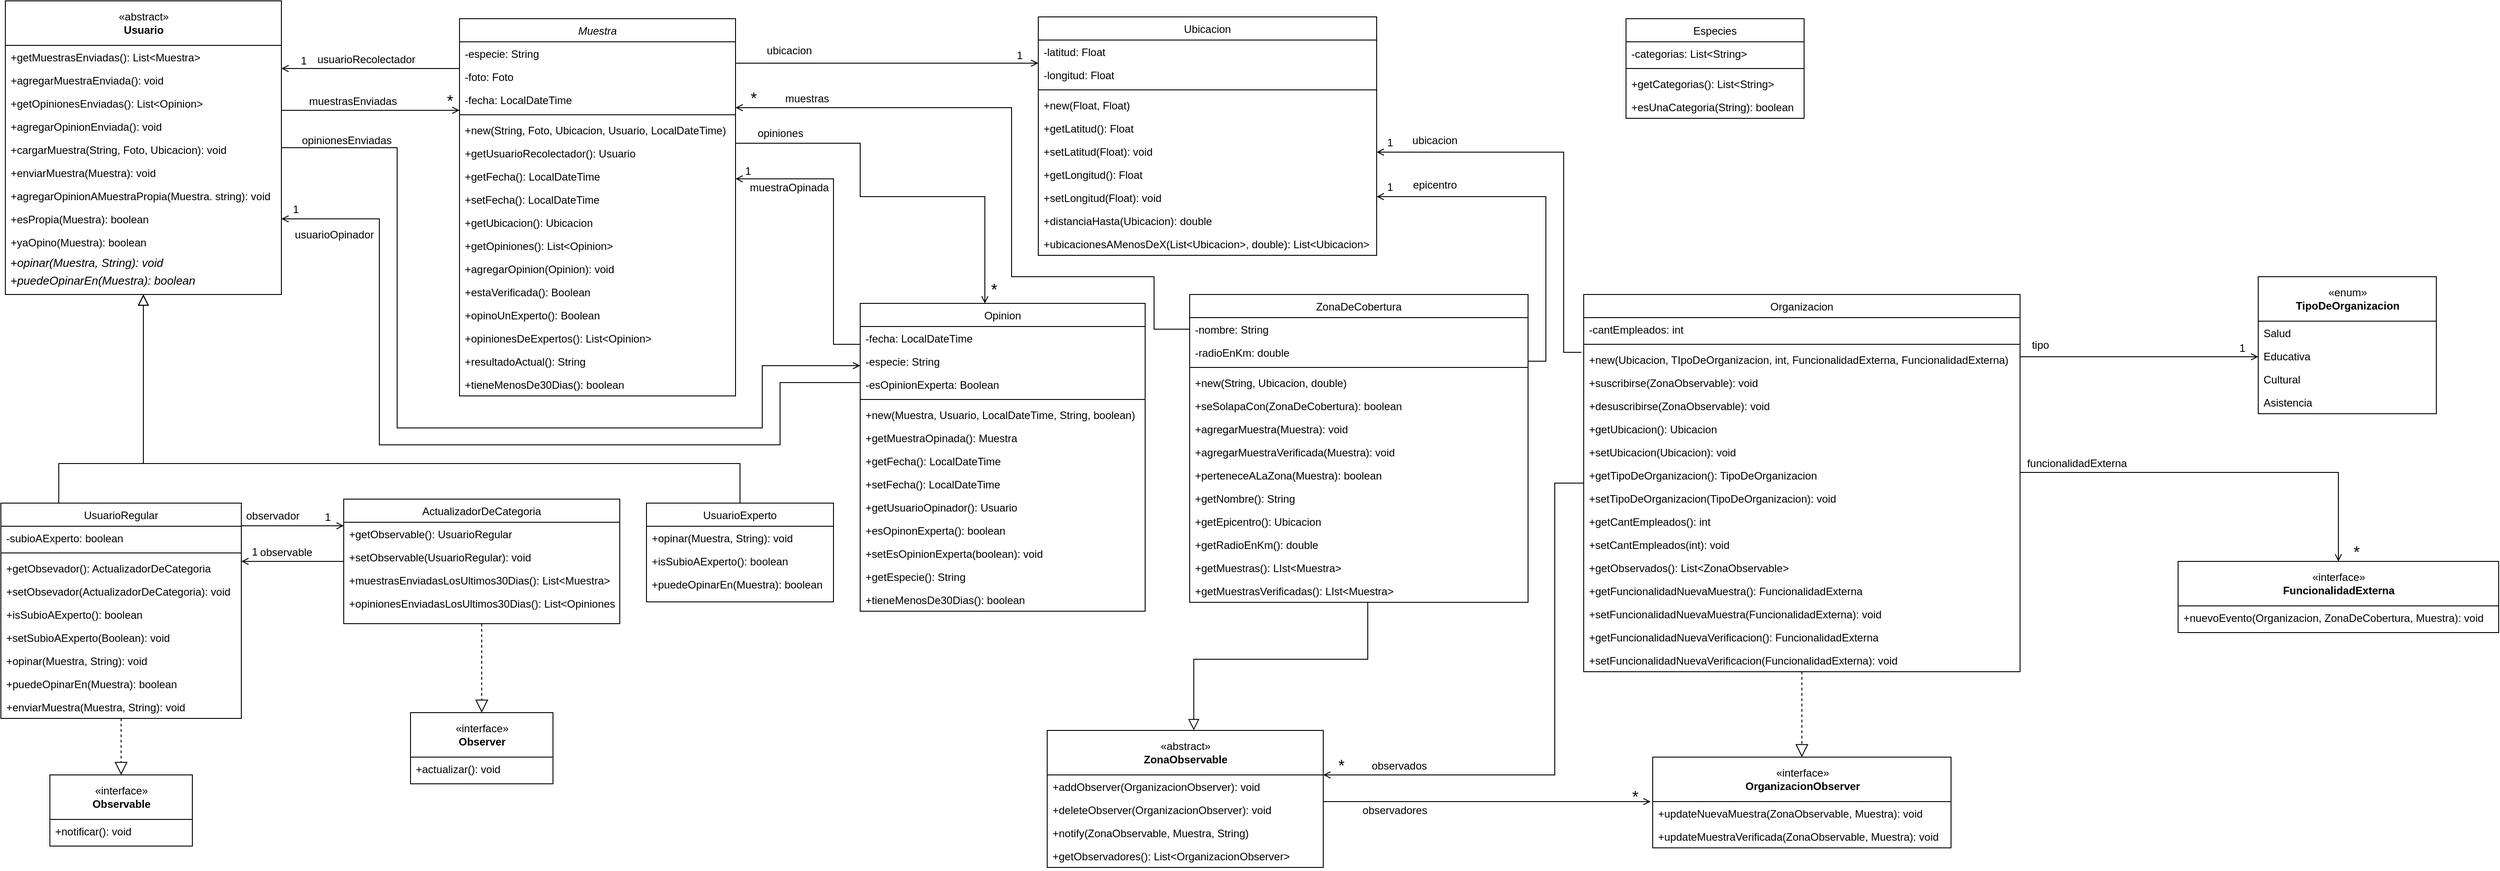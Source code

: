 <mxfile version="19.0.2" type="device"><diagram id="C5RBs43oDa-KdzZeNtuy" name="Page-1"><mxGraphModel dx="1826" dy="827" grid="1" gridSize="10" guides="1" tooltips="1" connect="1" arrows="1" fold="1" page="1" pageScale="1" pageWidth="827" pageHeight="1169" math="0" shadow="0"><root><mxCell id="WIyWlLk6GJQsqaUBKTNV-0"/><mxCell id="WIyWlLk6GJQsqaUBKTNV-1" parent="WIyWlLk6GJQsqaUBKTNV-0"/><mxCell id="zkfFHV4jXpPFQw0GAbJ--0" value="Muestra" style="swimlane;fontStyle=2;align=center;verticalAlign=top;childLayout=stackLayout;horizontal=1;startSize=26;horizontalStack=0;resizeParent=1;resizeLast=0;collapsible=1;marginBottom=0;rounded=0;shadow=0;strokeWidth=1;" parent="WIyWlLk6GJQsqaUBKTNV-1" vertex="1"><mxGeometry x="540" y="30" width="310" height="424" as="geometry"><mxRectangle x="230" y="140" width="160" height="26" as="alternateBounds"/></mxGeometry></mxCell><mxCell id="zkfFHV4jXpPFQw0GAbJ--2" value="-especie: String" style="text;align=left;verticalAlign=top;spacingLeft=4;spacingRight=4;overflow=hidden;rotatable=0;points=[[0,0.5],[1,0.5]];portConstraint=eastwest;rounded=0;shadow=0;html=0;" parent="zkfFHV4jXpPFQw0GAbJ--0" vertex="1"><mxGeometry y="26" width="310" height="26" as="geometry"/></mxCell><mxCell id="zkfFHV4jXpPFQw0GAbJ--3" value="-foto: Foto" style="text;align=left;verticalAlign=top;spacingLeft=4;spacingRight=4;overflow=hidden;rotatable=0;points=[[0,0.5],[1,0.5]];portConstraint=eastwest;rounded=0;shadow=0;html=0;" parent="zkfFHV4jXpPFQw0GAbJ--0" vertex="1"><mxGeometry y="52" width="310" height="26" as="geometry"/></mxCell><mxCell id="m5dPlQjIuWCeXyjNWb1g-69" value="-fecha: LocalDateTime" style="text;align=left;verticalAlign=top;spacingLeft=4;spacingRight=4;overflow=hidden;rotatable=0;points=[[0,0.5],[1,0.5]];portConstraint=eastwest;rounded=0;shadow=0;html=0;" vertex="1" parent="zkfFHV4jXpPFQw0GAbJ--0"><mxGeometry y="78" width="310" height="26" as="geometry"/></mxCell><mxCell id="zkfFHV4jXpPFQw0GAbJ--4" value="" style="line;html=1;strokeWidth=1;align=left;verticalAlign=middle;spacingTop=-1;spacingLeft=3;spacingRight=3;rotatable=0;labelPosition=right;points=[];portConstraint=eastwest;" parent="zkfFHV4jXpPFQw0GAbJ--0" vertex="1"><mxGeometry y="104" width="310" height="8" as="geometry"/></mxCell><mxCell id="m5dPlQjIuWCeXyjNWb1g-82" value="+new(String, Foto, Ubicacion, Usuario, LocalDateTime)" style="text;align=left;verticalAlign=top;spacingLeft=4;spacingRight=4;overflow=hidden;rotatable=0;points=[[0,0.5],[1,0.5]];portConstraint=eastwest;" vertex="1" parent="zkfFHV4jXpPFQw0GAbJ--0"><mxGeometry y="112" width="310" height="26" as="geometry"/></mxCell><mxCell id="zkfFHV4jXpPFQw0GAbJ--5" value="+getUsuarioRecolectador(): Usuario" style="text;align=left;verticalAlign=top;spacingLeft=4;spacingRight=4;overflow=hidden;rotatable=0;points=[[0,0.5],[1,0.5]];portConstraint=eastwest;" parent="zkfFHV4jXpPFQw0GAbJ--0" vertex="1"><mxGeometry y="138" width="310" height="26" as="geometry"/></mxCell><mxCell id="m5dPlQjIuWCeXyjNWb1g-74" value="+getFecha(): LocalDateTime" style="text;align=left;verticalAlign=top;spacingLeft=4;spacingRight=4;overflow=hidden;rotatable=0;points=[[0,0.5],[1,0.5]];portConstraint=eastwest;" vertex="1" parent="zkfFHV4jXpPFQw0GAbJ--0"><mxGeometry y="164" width="310" height="26" as="geometry"/></mxCell><mxCell id="m5dPlQjIuWCeXyjNWb1g-70" value="+setFecha(): LocalDateTime" style="text;align=left;verticalAlign=top;spacingLeft=4;spacingRight=4;overflow=hidden;rotatable=0;points=[[0,0.5],[1,0.5]];portConstraint=eastwest;" vertex="1" parent="zkfFHV4jXpPFQw0GAbJ--0"><mxGeometry y="190" width="310" height="26" as="geometry"/></mxCell><mxCell id="m5dPlQjIuWCeXyjNWb1g-88" value="+getUbicacion(): Ubicacion" style="text;align=left;verticalAlign=top;spacingLeft=4;spacingRight=4;overflow=hidden;rotatable=0;points=[[0,0.5],[1,0.5]];portConstraint=eastwest;" vertex="1" parent="zkfFHV4jXpPFQw0GAbJ--0"><mxGeometry y="216" width="310" height="26" as="geometry"/></mxCell><mxCell id="m5dPlQjIuWCeXyjNWb1g-75" value="+getOpiniones(): List&lt;Opinion&gt;" style="text;align=left;verticalAlign=top;spacingLeft=4;spacingRight=4;overflow=hidden;rotatable=0;points=[[0,0.5],[1,0.5]];portConstraint=eastwest;" vertex="1" parent="zkfFHV4jXpPFQw0GAbJ--0"><mxGeometry y="242" width="310" height="26" as="geometry"/></mxCell><mxCell id="m5dPlQjIuWCeXyjNWb1g-81" value="+agregarOpinion(Opinion): void" style="text;align=left;verticalAlign=top;spacingLeft=4;spacingRight=4;overflow=hidden;rotatable=0;points=[[0,0.5],[1,0.5]];portConstraint=eastwest;" vertex="1" parent="zkfFHV4jXpPFQw0GAbJ--0"><mxGeometry y="268" width="310" height="26" as="geometry"/></mxCell><mxCell id="m5dPlQjIuWCeXyjNWb1g-83" value="+estaVerificada(): Boolean" style="text;align=left;verticalAlign=top;spacingLeft=4;spacingRight=4;overflow=hidden;rotatable=0;points=[[0,0.5],[1,0.5]];portConstraint=eastwest;" vertex="1" parent="zkfFHV4jXpPFQw0GAbJ--0"><mxGeometry y="294" width="310" height="26" as="geometry"/></mxCell><mxCell id="m5dPlQjIuWCeXyjNWb1g-84" value="+opinoUnExperto(): Boolean" style="text;align=left;verticalAlign=top;spacingLeft=4;spacingRight=4;overflow=hidden;rotatable=0;points=[[0,0.5],[1,0.5]];portConstraint=eastwest;" vertex="1" parent="zkfFHV4jXpPFQw0GAbJ--0"><mxGeometry y="320" width="310" height="26" as="geometry"/></mxCell><mxCell id="m5dPlQjIuWCeXyjNWb1g-85" value="+opinionesDeExpertos(): List&lt;Opinion&gt;" style="text;align=left;verticalAlign=top;spacingLeft=4;spacingRight=4;overflow=hidden;rotatable=0;points=[[0,0.5],[1,0.5]];portConstraint=eastwest;" vertex="1" parent="zkfFHV4jXpPFQw0GAbJ--0"><mxGeometry y="346" width="310" height="26" as="geometry"/></mxCell><mxCell id="m5dPlQjIuWCeXyjNWb1g-86" value="+resultadoActual(): String" style="text;align=left;verticalAlign=top;spacingLeft=4;spacingRight=4;overflow=hidden;rotatable=0;points=[[0,0.5],[1,0.5]];portConstraint=eastwest;" vertex="1" parent="zkfFHV4jXpPFQw0GAbJ--0"><mxGeometry y="372" width="310" height="26" as="geometry"/></mxCell><mxCell id="m5dPlQjIuWCeXyjNWb1g-87" value="+tieneMenosDe30Dias(): boolean" style="text;align=left;verticalAlign=top;spacingLeft=4;spacingRight=4;overflow=hidden;rotatable=0;points=[[0,0.5],[1,0.5]];portConstraint=eastwest;" vertex="1" parent="zkfFHV4jXpPFQw0GAbJ--0"><mxGeometry y="398" width="310" height="26" as="geometry"/></mxCell><mxCell id="zkfFHV4jXpPFQw0GAbJ--6" value="UsuarioRegular" style="swimlane;fontStyle=0;align=center;verticalAlign=top;childLayout=stackLayout;horizontal=1;startSize=26;horizontalStack=0;resizeParent=1;resizeLast=0;collapsible=1;marginBottom=0;rounded=0;shadow=0;strokeWidth=1;" parent="WIyWlLk6GJQsqaUBKTNV-1" vertex="1"><mxGeometry x="25" y="574.5" width="270" height="242" as="geometry"><mxRectangle x="130" y="380" width="160" height="26" as="alternateBounds"/></mxGeometry></mxCell><mxCell id="zkfFHV4jXpPFQw0GAbJ--7" value="-subioAExperto: boolean" style="text;align=left;verticalAlign=top;spacingLeft=4;spacingRight=4;overflow=hidden;rotatable=0;points=[[0,0.5],[1,0.5]];portConstraint=eastwest;" parent="zkfFHV4jXpPFQw0GAbJ--6" vertex="1"><mxGeometry y="26" width="270" height="26" as="geometry"/></mxCell><mxCell id="zkfFHV4jXpPFQw0GAbJ--9" value="" style="line;html=1;strokeWidth=1;align=left;verticalAlign=middle;spacingTop=-1;spacingLeft=3;spacingRight=3;rotatable=0;labelPosition=right;points=[];portConstraint=eastwest;" parent="zkfFHV4jXpPFQw0GAbJ--6" vertex="1"><mxGeometry y="52" width="270" height="8" as="geometry"/></mxCell><mxCell id="DyNnYt00uPux9dvs3zqM-27" value="+getObsevador(): ActualizadorDeCategoria" style="text;align=left;verticalAlign=top;spacingLeft=4;spacingRight=4;overflow=hidden;rotatable=0;points=[[0,0.5],[1,0.5]];portConstraint=eastwest;" parent="zkfFHV4jXpPFQw0GAbJ--6" vertex="1"><mxGeometry y="60" width="270" height="26" as="geometry"/></mxCell><mxCell id="m5dPlQjIuWCeXyjNWb1g-43" value="+setObsevador(ActualizadorDeCategoria): void" style="text;align=left;verticalAlign=top;spacingLeft=4;spacingRight=4;overflow=hidden;rotatable=0;points=[[0,0.5],[1,0.5]];portConstraint=eastwest;" vertex="1" parent="zkfFHV4jXpPFQw0GAbJ--6"><mxGeometry y="86" width="270" height="26" as="geometry"/></mxCell><mxCell id="m5dPlQjIuWCeXyjNWb1g-45" value="+isSubioAExperto(): boolean" style="text;align=left;verticalAlign=top;spacingLeft=4;spacingRight=4;overflow=hidden;rotatable=0;points=[[0,0.5],[1,0.5]];portConstraint=eastwest;" vertex="1" parent="zkfFHV4jXpPFQw0GAbJ--6"><mxGeometry y="112" width="270" height="26" as="geometry"/></mxCell><mxCell id="m5dPlQjIuWCeXyjNWb1g-46" value="+setSubioAExperto(Boolean): void" style="text;align=left;verticalAlign=top;spacingLeft=4;spacingRight=4;overflow=hidden;rotatable=0;points=[[0,0.5],[1,0.5]];portConstraint=eastwest;" vertex="1" parent="zkfFHV4jXpPFQw0GAbJ--6"><mxGeometry y="138" width="270" height="26" as="geometry"/></mxCell><mxCell id="m5dPlQjIuWCeXyjNWb1g-47" value="+opinar(Muestra, String): void" style="text;align=left;verticalAlign=top;spacingLeft=4;spacingRight=4;overflow=hidden;rotatable=0;points=[[0,0.5],[1,0.5]];portConstraint=eastwest;" vertex="1" parent="zkfFHV4jXpPFQw0GAbJ--6"><mxGeometry y="164" width="270" height="26" as="geometry"/></mxCell><mxCell id="m5dPlQjIuWCeXyjNWb1g-48" value="+puedeOpinarEn(Muestra): boolean" style="text;align=left;verticalAlign=top;spacingLeft=4;spacingRight=4;overflow=hidden;rotatable=0;points=[[0,0.5],[1,0.5]];portConstraint=eastwest;" vertex="1" parent="zkfFHV4jXpPFQw0GAbJ--6"><mxGeometry y="190" width="270" height="26" as="geometry"/></mxCell><mxCell id="m5dPlQjIuWCeXyjNWb1g-49" value="+enviarMuestra(Muestra, String): void" style="text;align=left;verticalAlign=top;spacingLeft=4;spacingRight=4;overflow=hidden;rotatable=0;points=[[0,0.5],[1,0.5]];portConstraint=eastwest;" vertex="1" parent="zkfFHV4jXpPFQw0GAbJ--6"><mxGeometry y="216" width="270" height="26" as="geometry"/></mxCell><mxCell id="zkfFHV4jXpPFQw0GAbJ--12" value="" style="endArrow=block;endSize=10;endFill=0;shadow=0;strokeWidth=1;rounded=0;edgeStyle=elbowEdgeStyle;elbow=vertical;entryX=0.5;entryY=1;entryDx=0;entryDy=0;" parent="WIyWlLk6GJQsqaUBKTNV-1" source="zkfFHV4jXpPFQw0GAbJ--6" target="DyNnYt00uPux9dvs3zqM-0" edge="1"><mxGeometry width="160" relative="1" as="geometry"><mxPoint x="200" y="203" as="sourcePoint"/><mxPoint x="200" y="203" as="targetPoint"/><Array as="points"><mxPoint x="90" y="530"/><mxPoint x="90" y="520"/><mxPoint x="90" y="480"/><mxPoint x="90" y="460"/><mxPoint x="90" y="430"/><mxPoint x="150" y="470"/><mxPoint x="110" y="490"/><mxPoint x="110" y="490"/><mxPoint x="110" y="490"/><mxPoint x="120" y="380"/><mxPoint x="130" y="350"/><mxPoint x="130" y="350"/><mxPoint x="70" y="330"/><mxPoint x="50" y="330"/></Array></mxGeometry></mxCell><mxCell id="zkfFHV4jXpPFQw0GAbJ--13" value="UsuarioExperto" style="swimlane;fontStyle=0;align=center;verticalAlign=top;childLayout=stackLayout;horizontal=1;startSize=26;horizontalStack=0;resizeParent=1;resizeLast=0;collapsible=1;marginBottom=0;rounded=0;shadow=0;strokeWidth=1;" parent="WIyWlLk6GJQsqaUBKTNV-1" vertex="1"><mxGeometry x="750" y="574.5" width="210" height="111" as="geometry"><mxRectangle x="620" y="540" width="170" height="26" as="alternateBounds"/></mxGeometry></mxCell><mxCell id="DyNnYt00uPux9dvs3zqM-26" value="+opinar(Muestra, String): void" style="text;align=left;verticalAlign=top;spacingLeft=4;spacingRight=4;overflow=hidden;rotatable=0;points=[[0,0.5],[1,0.5]];portConstraint=eastwest;" parent="zkfFHV4jXpPFQw0GAbJ--13" vertex="1"><mxGeometry y="26" width="210" height="26" as="geometry"/></mxCell><mxCell id="m5dPlQjIuWCeXyjNWb1g-67" value="+isSubioAExperto(): boolean" style="text;align=left;verticalAlign=top;spacingLeft=4;spacingRight=4;overflow=hidden;rotatable=0;points=[[0,0.5],[1,0.5]];portConstraint=eastwest;" vertex="1" parent="zkfFHV4jXpPFQw0GAbJ--13"><mxGeometry y="52" width="210" height="26" as="geometry"/></mxCell><mxCell id="m5dPlQjIuWCeXyjNWb1g-68" value="+puedeOpinarEn(Muestra): boolean" style="text;align=left;verticalAlign=top;spacingLeft=4;spacingRight=4;overflow=hidden;rotatable=0;points=[[0,0.5],[1,0.5]];portConstraint=eastwest;" vertex="1" parent="zkfFHV4jXpPFQw0GAbJ--13"><mxGeometry y="78" width="210" height="26" as="geometry"/></mxCell><mxCell id="zkfFHV4jXpPFQw0GAbJ--16" value="" style="endArrow=block;endSize=10;endFill=0;shadow=0;strokeWidth=1;rounded=0;edgeStyle=elbowEdgeStyle;elbow=vertical;" parent="WIyWlLk6GJQsqaUBKTNV-1" source="zkfFHV4jXpPFQw0GAbJ--13" target="DyNnYt00uPux9dvs3zqM-0" edge="1"><mxGeometry width="160" relative="1" as="geometry"><mxPoint x="210" y="373" as="sourcePoint"/><mxPoint x="310" y="271" as="targetPoint"/><Array as="points"><mxPoint x="470" y="530"/><mxPoint x="470" y="520"/><mxPoint x="460" y="480"/><mxPoint x="185" y="460"/><mxPoint x="380" y="460"/><mxPoint x="520" y="430"/><mxPoint x="185" y="430"/><mxPoint x="170" y="460"/><mxPoint x="185" y="490"/><mxPoint x="185" y="440"/><mxPoint x="180" y="490"/><mxPoint x="115" y="380"/><mxPoint x="120" y="380"/><mxPoint x="130" y="380"/><mxPoint x="130" y="350"/><mxPoint x="140" y="350"/><mxPoint x="140" y="330"/><mxPoint x="120" y="330"/><mxPoint x="120" y="320"/><mxPoint x="110" y="330"/></Array></mxGeometry></mxCell><mxCell id="zkfFHV4jXpPFQw0GAbJ--17" value="Especies" style="swimlane;fontStyle=0;align=center;verticalAlign=top;childLayout=stackLayout;horizontal=1;startSize=26;horizontalStack=0;resizeParent=1;resizeLast=0;collapsible=1;marginBottom=0;rounded=0;shadow=0;strokeWidth=1;" parent="WIyWlLk6GJQsqaUBKTNV-1" vertex="1"><mxGeometry x="1850" y="30" width="200" height="112" as="geometry"><mxRectangle x="550" y="140" width="160" height="26" as="alternateBounds"/></mxGeometry></mxCell><mxCell id="zkfFHV4jXpPFQw0GAbJ--22" value="-categorias: List&lt;String&gt;" style="text;align=left;verticalAlign=top;spacingLeft=4;spacingRight=4;overflow=hidden;rotatable=0;points=[[0,0.5],[1,0.5]];portConstraint=eastwest;rounded=0;shadow=0;html=0;" parent="zkfFHV4jXpPFQw0GAbJ--17" vertex="1"><mxGeometry y="26" width="200" height="26" as="geometry"/></mxCell><mxCell id="zkfFHV4jXpPFQw0GAbJ--23" value="" style="line;html=1;strokeWidth=1;align=left;verticalAlign=middle;spacingTop=-1;spacingLeft=3;spacingRight=3;rotatable=0;labelPosition=right;points=[];portConstraint=eastwest;" parent="zkfFHV4jXpPFQw0GAbJ--17" vertex="1"><mxGeometry y="52" width="200" height="8" as="geometry"/></mxCell><mxCell id="zkfFHV4jXpPFQw0GAbJ--25" value="+getCategorias(): List&lt;String&gt;" style="text;align=left;verticalAlign=top;spacingLeft=4;spacingRight=4;overflow=hidden;rotatable=0;points=[[0,0.5],[1,0.5]];portConstraint=eastwest;" parent="zkfFHV4jXpPFQw0GAbJ--17" vertex="1"><mxGeometry y="60" width="200" height="26" as="geometry"/></mxCell><mxCell id="m5dPlQjIuWCeXyjNWb1g-71" value="+esUnaCategoria(String): boolean" style="text;align=left;verticalAlign=top;spacingLeft=4;spacingRight=4;overflow=hidden;rotatable=0;points=[[0,0.5],[1,0.5]];portConstraint=eastwest;" vertex="1" parent="zkfFHV4jXpPFQw0GAbJ--17"><mxGeometry y="86" width="200" height="26" as="geometry"/></mxCell><mxCell id="DyNnYt00uPux9dvs3zqM-0" value="" style="swimlane;fontStyle=0;align=center;verticalAlign=top;childLayout=stackLayout;horizontal=1;startSize=0;horizontalStack=0;resizeParent=1;resizeLast=0;collapsible=1;marginBottom=0;rounded=0;shadow=0;strokeWidth=1;" parent="WIyWlLk6GJQsqaUBKTNV-1" vertex="1"><mxGeometry x="30" y="10" width="310" height="330" as="geometry"><mxRectangle x="550" y="140" width="160" height="26" as="alternateBounds"/></mxGeometry></mxCell><mxCell id="m5dPlQjIuWCeXyjNWb1g-3" value="«abstract»&lt;br&gt;&lt;b&gt;Usuario&lt;/b&gt;" style="html=1;" vertex="1" parent="DyNnYt00uPux9dvs3zqM-0"><mxGeometry width="310" height="50" as="geometry"/></mxCell><mxCell id="m5dPlQjIuWCeXyjNWb1g-6" value="+getMuestrasEnviadas(): List&lt;Muestra&gt;" style="text;align=left;verticalAlign=top;spacingLeft=4;spacingRight=4;overflow=hidden;rotatable=0;points=[[0,0.5],[1,0.5]];portConstraint=eastwest;" vertex="1" parent="DyNnYt00uPux9dvs3zqM-0"><mxGeometry y="50" width="310" height="26" as="geometry"/></mxCell><mxCell id="m5dPlQjIuWCeXyjNWb1g-7" value="+agregarMuestraEnviada(): void" style="text;align=left;verticalAlign=top;spacingLeft=4;spacingRight=4;overflow=hidden;rotatable=0;points=[[0,0.5],[1,0.5]];portConstraint=eastwest;" vertex="1" parent="DyNnYt00uPux9dvs3zqM-0"><mxGeometry y="76" width="310" height="26" as="geometry"/></mxCell><mxCell id="m5dPlQjIuWCeXyjNWb1g-8" value="+getOpinionesEnviadas(): List&lt;Opinion&gt;" style="text;align=left;verticalAlign=top;spacingLeft=4;spacingRight=4;overflow=hidden;rotatable=0;points=[[0,0.5],[1,0.5]];portConstraint=eastwest;" vertex="1" parent="DyNnYt00uPux9dvs3zqM-0"><mxGeometry y="102" width="310" height="26" as="geometry"/></mxCell><mxCell id="m5dPlQjIuWCeXyjNWb1g-9" value="+agregarOpinionEnviada(): void" style="text;align=left;verticalAlign=top;spacingLeft=4;spacingRight=4;overflow=hidden;rotatable=0;points=[[0,0.5],[1,0.5]];portConstraint=eastwest;" vertex="1" parent="DyNnYt00uPux9dvs3zqM-0"><mxGeometry y="128" width="310" height="26" as="geometry"/></mxCell><mxCell id="m5dPlQjIuWCeXyjNWb1g-11" value="+cargarMuestra(String, Foto, Ubicacion): void " style="text;align=left;verticalAlign=top;spacingLeft=4;spacingRight=4;overflow=hidden;rotatable=0;points=[[0,0.5],[1,0.5]];portConstraint=eastwest;" vertex="1" parent="DyNnYt00uPux9dvs3zqM-0"><mxGeometry y="154" width="310" height="26" as="geometry"/></mxCell><mxCell id="DyNnYt00uPux9dvs3zqM-28" value="+enviarMuestra(Muestra): void" style="text;align=left;verticalAlign=top;spacingLeft=4;spacingRight=4;overflow=hidden;rotatable=0;points=[[0,0.5],[1,0.5]];portConstraint=eastwest;" parent="DyNnYt00uPux9dvs3zqM-0" vertex="1"><mxGeometry y="180" width="310" height="26" as="geometry"/></mxCell><mxCell id="m5dPlQjIuWCeXyjNWb1g-12" value="+agregarOpinionAMuestraPropia(Muestra. string): void" style="text;align=left;verticalAlign=top;spacingLeft=4;spacingRight=4;overflow=hidden;rotatable=0;points=[[0,0.5],[1,0.5]];portConstraint=eastwest;" vertex="1" parent="DyNnYt00uPux9dvs3zqM-0"><mxGeometry y="206" width="310" height="26" as="geometry"/></mxCell><mxCell id="m5dPlQjIuWCeXyjNWb1g-24" value="+esPropia(Muestra): boolean" style="text;align=left;verticalAlign=top;spacingLeft=4;spacingRight=4;overflow=hidden;rotatable=0;points=[[0,0.5],[1,0.5]];portConstraint=eastwest;" vertex="1" parent="DyNnYt00uPux9dvs3zqM-0"><mxGeometry y="232" width="310" height="26" as="geometry"/></mxCell><mxCell id="m5dPlQjIuWCeXyjNWb1g-25" value="+yaOpino(Muestra): boolean" style="text;align=left;verticalAlign=top;spacingLeft=4;spacingRight=4;overflow=hidden;rotatable=0;points=[[0,0.5],[1,0.5]];portConstraint=eastwest;" vertex="1" parent="DyNnYt00uPux9dvs3zqM-0"><mxGeometry y="258" width="310" height="26" as="geometry"/></mxCell><mxCell id="m5dPlQjIuWCeXyjNWb1g-20" value="&lt;span style=&quot;&quot;&gt;&lt;i&gt;&lt;font style=&quot;font-size: 13px;&quot;&gt;&amp;nbsp;+opinar(Muestra, String): void&lt;/font&gt;&lt;/i&gt;&lt;/span&gt;" style="text;html=1;align=left;verticalAlign=middle;resizable=0;points=[];autosize=1;strokeColor=none;fillColor=none;" vertex="1" parent="DyNnYt00uPux9dvs3zqM-0"><mxGeometry y="284" width="310" height="20" as="geometry"/></mxCell><mxCell id="m5dPlQjIuWCeXyjNWb1g-22" value="&lt;span style=&quot;&quot;&gt;&lt;i&gt;&lt;font style=&quot;font-size: 13px;&quot;&gt;&amp;nbsp;+puedeOpinarEn(Muestra): boolean&lt;/font&gt;&lt;/i&gt;&lt;/span&gt;" style="text;html=1;align=left;verticalAlign=middle;resizable=0;points=[];autosize=1;strokeColor=none;fillColor=none;" vertex="1" parent="DyNnYt00uPux9dvs3zqM-0"><mxGeometry y="304" width="310" height="20" as="geometry"/></mxCell><mxCell id="DyNnYt00uPux9dvs3zqM-9" value="" style="endArrow=open;shadow=0;strokeWidth=1;rounded=0;endFill=1;edgeStyle=elbowEdgeStyle;elbow=vertical;" parent="WIyWlLk6GJQsqaUBKTNV-1" source="zkfFHV4jXpPFQw0GAbJ--0" edge="1"><mxGeometry x="0.5" y="41" relative="1" as="geometry"><mxPoint x="540" y="86" as="sourcePoint"/><mxPoint x="340" y="86.001" as="targetPoint"/><mxPoint x="-40" y="32" as="offset"/></mxGeometry></mxCell><mxCell id="DyNnYt00uPux9dvs3zqM-10" value="1" style="resizable=0;align=right;verticalAlign=bottom;labelBackgroundColor=none;fontSize=12;" parent="DyNnYt00uPux9dvs3zqM-9" connectable="0" vertex="1"><mxGeometry x="1" relative="1" as="geometry"><mxPoint x="30" as="offset"/></mxGeometry></mxCell><mxCell id="DyNnYt00uPux9dvs3zqM-12" value="usuarioRecolectador" style="text;html=1;resizable=0;points=[];;align=center;verticalAlign=middle;labelBackgroundColor=none;rounded=0;shadow=0;strokeWidth=1;fontSize=12;" parent="WIyWlLk6GJQsqaUBKTNV-1" vertex="1" connectable="0"><mxGeometry x="430" y="79" as="geometry"><mxPoint x="5" y="-3" as="offset"/></mxGeometry></mxCell><mxCell id="DyNnYt00uPux9dvs3zqM-15" value="Ubicacion" style="swimlane;fontStyle=0;align=center;verticalAlign=top;childLayout=stackLayout;horizontal=1;startSize=26;horizontalStack=0;resizeParent=1;resizeLast=0;collapsible=1;marginBottom=0;rounded=0;shadow=0;strokeWidth=1;" parent="WIyWlLk6GJQsqaUBKTNV-1" vertex="1"><mxGeometry x="1190" y="28" width="380" height="268" as="geometry"><mxRectangle x="550" y="140" width="160" height="26" as="alternateBounds"/></mxGeometry></mxCell><mxCell id="DyNnYt00uPux9dvs3zqM-16" value="-latitud: Float" style="text;align=left;verticalAlign=top;spacingLeft=4;spacingRight=4;overflow=hidden;rotatable=0;points=[[0,0.5],[1,0.5]];portConstraint=eastwest;rounded=0;shadow=0;html=0;" parent="DyNnYt00uPux9dvs3zqM-15" vertex="1"><mxGeometry y="26" width="380" height="26" as="geometry"/></mxCell><mxCell id="DyNnYt00uPux9dvs3zqM-19" value="-longitud: Float" style="text;align=left;verticalAlign=top;spacingLeft=4;spacingRight=4;overflow=hidden;rotatable=0;points=[[0,0.5],[1,0.5]];portConstraint=eastwest;rounded=0;shadow=0;html=0;" parent="DyNnYt00uPux9dvs3zqM-15" vertex="1"><mxGeometry y="52" width="380" height="26" as="geometry"/></mxCell><mxCell id="DyNnYt00uPux9dvs3zqM-17" value="" style="line;html=1;strokeWidth=1;align=left;verticalAlign=middle;spacingTop=-1;spacingLeft=3;spacingRight=3;rotatable=0;labelPosition=right;points=[];portConstraint=eastwest;" parent="DyNnYt00uPux9dvs3zqM-15" vertex="1"><mxGeometry y="78" width="380" height="8" as="geometry"/></mxCell><mxCell id="DyNnYt00uPux9dvs3zqM-18" value="+new(Float, Float)" style="text;align=left;verticalAlign=top;spacingLeft=4;spacingRight=4;overflow=hidden;rotatable=0;points=[[0,0.5],[1,0.5]];portConstraint=eastwest;" parent="DyNnYt00uPux9dvs3zqM-15" vertex="1"><mxGeometry y="86" width="380" height="26" as="geometry"/></mxCell><mxCell id="DyNnYt00uPux9dvs3zqM-20" value="+getLatitud(): Float" style="text;align=left;verticalAlign=top;spacingLeft=4;spacingRight=4;overflow=hidden;rotatable=0;points=[[0,0.5],[1,0.5]];portConstraint=eastwest;" parent="DyNnYt00uPux9dvs3zqM-15" vertex="1"><mxGeometry y="112" width="380" height="26" as="geometry"/></mxCell><mxCell id="m5dPlQjIuWCeXyjNWb1g-121" value="+setLatitud(Float): void" style="text;align=left;verticalAlign=top;spacingLeft=4;spacingRight=4;overflow=hidden;rotatable=0;points=[[0,0.5],[1,0.5]];portConstraint=eastwest;" vertex="1" parent="DyNnYt00uPux9dvs3zqM-15"><mxGeometry y="138" width="380" height="26" as="geometry"/></mxCell><mxCell id="DyNnYt00uPux9dvs3zqM-21" value="+getLongitud(): Float" style="text;align=left;verticalAlign=top;spacingLeft=4;spacingRight=4;overflow=hidden;rotatable=0;points=[[0,0.5],[1,0.5]];portConstraint=eastwest;" parent="DyNnYt00uPux9dvs3zqM-15" vertex="1"><mxGeometry y="164" width="380" height="26" as="geometry"/></mxCell><mxCell id="m5dPlQjIuWCeXyjNWb1g-122" value="+setLongitud(Float): void" style="text;align=left;verticalAlign=top;spacingLeft=4;spacingRight=4;overflow=hidden;rotatable=0;points=[[0,0.5],[1,0.5]];portConstraint=eastwest;" vertex="1" parent="DyNnYt00uPux9dvs3zqM-15"><mxGeometry y="190" width="380" height="26" as="geometry"/></mxCell><mxCell id="m5dPlQjIuWCeXyjNWb1g-123" value="+distanciaHasta(Ubicacion): double" style="text;align=left;verticalAlign=top;spacingLeft=4;spacingRight=4;overflow=hidden;rotatable=0;points=[[0,0.5],[1,0.5]];portConstraint=eastwest;" vertex="1" parent="DyNnYt00uPux9dvs3zqM-15"><mxGeometry y="216" width="380" height="26" as="geometry"/></mxCell><mxCell id="m5dPlQjIuWCeXyjNWb1g-124" value="+ubicacionesAMenosDeX(List&lt;Ubicacion&gt;, double): List&lt;Ubicacion&gt;" style="text;align=left;verticalAlign=top;spacingLeft=4;spacingRight=4;overflow=hidden;rotatable=0;points=[[0,0.5],[1,0.5]];portConstraint=eastwest;" vertex="1" parent="DyNnYt00uPux9dvs3zqM-15"><mxGeometry y="242" width="380" height="26" as="geometry"/></mxCell><mxCell id="DyNnYt00uPux9dvs3zqM-22" value="" style="endArrow=open;shadow=0;strokeWidth=1;rounded=0;endFill=1;edgeStyle=elbowEdgeStyle;elbow=vertical;" parent="WIyWlLk6GJQsqaUBKTNV-1" source="zkfFHV4jXpPFQw0GAbJ--0" target="DyNnYt00uPux9dvs3zqM-15" edge="1"><mxGeometry x="0.5" y="41" relative="1" as="geometry"><mxPoint x="860.0" y="120.18" as="sourcePoint"/><mxPoint x="890" y="100" as="targetPoint"/><mxPoint x="-40" y="32" as="offset"/><Array as="points"><mxPoint x="920" y="80"/><mxPoint x="910" y="120"/><mxPoint x="930" y="90"/><mxPoint x="920.4" y="120"/><mxPoint x="840.4" y="110"/><mxPoint x="910.4" y="140"/><mxPoint x="890.4" y="140"/><mxPoint x="950.4" y="140"/><mxPoint x="1130.4" y="130"/><mxPoint x="1130.4" y="150"/><mxPoint x="1040.4" y="150"/><mxPoint x="900.4" y="90"/><mxPoint x="910.4" y="110"/><mxPoint x="730.4" y="190"/><mxPoint x="980.4" y="140"/><mxPoint x="740.4" y="210"/><mxPoint x="820.4" y="140"/><mxPoint x="770.4" y="160"/><mxPoint x="660.4" y="240"/><mxPoint x="640.4" y="240"/><mxPoint x="640.4" y="240"/></Array></mxGeometry></mxCell><mxCell id="DyNnYt00uPux9dvs3zqM-23" value="1" style="resizable=0;align=right;verticalAlign=bottom;labelBackgroundColor=none;fontSize=12;" parent="DyNnYt00uPux9dvs3zqM-22" connectable="0" vertex="1"><mxGeometry x="1" relative="1" as="geometry"><mxPoint x="-16" as="offset"/></mxGeometry></mxCell><mxCell id="DyNnYt00uPux9dvs3zqM-24" value="ubicacion" style="text;html=1;resizable=0;points=[];;align=center;verticalAlign=middle;labelBackgroundColor=none;rounded=0;shadow=0;strokeWidth=1;fontSize=12;" parent="DyNnYt00uPux9dvs3zqM-22" vertex="1" connectable="0"><mxGeometry x="0.5" y="49" relative="1" as="geometry"><mxPoint x="-195" y="35" as="offset"/></mxGeometry></mxCell><mxCell id="m5dPlQjIuWCeXyjNWb1g-0" value="" style="swimlane;fontStyle=0;align=center;verticalAlign=top;childLayout=stackLayout;horizontal=1;startSize=0;horizontalStack=0;resizeParent=1;resizeLast=0;collapsible=1;marginBottom=0;rounded=0;shadow=0;strokeWidth=1;" vertex="1" parent="WIyWlLk6GJQsqaUBKTNV-1"><mxGeometry x="485" y="810" width="160" height="80" as="geometry"><mxRectangle x="340" y="380" width="170" height="26" as="alternateBounds"/></mxGeometry></mxCell><mxCell id="m5dPlQjIuWCeXyjNWb1g-1" value="«interface»&lt;br&gt;&lt;b&gt;Observer&lt;/b&gt;" style="html=1;" vertex="1" parent="m5dPlQjIuWCeXyjNWb1g-0"><mxGeometry width="160" height="50" as="geometry"/></mxCell><mxCell id="m5dPlQjIuWCeXyjNWb1g-2" value="+actualizar(): void" style="text;align=left;verticalAlign=top;spacingLeft=4;spacingRight=4;overflow=hidden;rotatable=0;points=[[0,0.5],[1,0.5]];portConstraint=eastwest;" vertex="1" parent="m5dPlQjIuWCeXyjNWb1g-0"><mxGeometry y="50" width="160" height="26" as="geometry"/></mxCell><mxCell id="m5dPlQjIuWCeXyjNWb1g-26" value="" style="swimlane;fontStyle=0;align=center;verticalAlign=top;childLayout=stackLayout;horizontal=1;startSize=0;horizontalStack=0;resizeParent=1;resizeLast=0;collapsible=1;marginBottom=0;rounded=0;shadow=0;strokeWidth=1;" vertex="1" parent="WIyWlLk6GJQsqaUBKTNV-1"><mxGeometry x="80" y="880" width="160" height="80" as="geometry"><mxRectangle x="340" y="380" width="170" height="26" as="alternateBounds"/></mxGeometry></mxCell><mxCell id="m5dPlQjIuWCeXyjNWb1g-27" value="«interface»&lt;br&gt;&lt;b&gt;Observable&lt;/b&gt;" style="html=1;" vertex="1" parent="m5dPlQjIuWCeXyjNWb1g-26"><mxGeometry width="160" height="50" as="geometry"/></mxCell><mxCell id="m5dPlQjIuWCeXyjNWb1g-28" value="+notificar(): void" style="text;align=left;verticalAlign=top;spacingLeft=4;spacingRight=4;overflow=hidden;rotatable=0;points=[[0,0.5],[1,0.5]];portConstraint=eastwest;" vertex="1" parent="m5dPlQjIuWCeXyjNWb1g-26"><mxGeometry y="50" width="160" height="26" as="geometry"/></mxCell><mxCell id="m5dPlQjIuWCeXyjNWb1g-29" value="" style="endArrow=block;dashed=1;endFill=0;endSize=12;html=1;rounded=0;fontSize=12;entryX=0.5;entryY=0;entryDx=0;entryDy=0;" edge="1" parent="WIyWlLk6GJQsqaUBKTNV-1" source="zkfFHV4jXpPFQw0GAbJ--6" target="m5dPlQjIuWCeXyjNWb1g-27"><mxGeometry width="160" relative="1" as="geometry"><mxPoint x="370" y="500" as="sourcePoint"/><mxPoint x="530" y="500" as="targetPoint"/></mxGeometry></mxCell><mxCell id="m5dPlQjIuWCeXyjNWb1g-30" value="ActualizadorDeCategoria" style="swimlane;fontStyle=0;align=center;verticalAlign=top;childLayout=stackLayout;horizontal=1;startSize=26;horizontalStack=0;resizeParent=1;resizeLast=0;collapsible=1;marginBottom=0;rounded=0;shadow=0;strokeWidth=1;" vertex="1" parent="WIyWlLk6GJQsqaUBKTNV-1"><mxGeometry x="410" y="570" width="310" height="140" as="geometry"><mxRectangle x="550" y="140" width="160" height="26" as="alternateBounds"/></mxGeometry></mxCell><mxCell id="m5dPlQjIuWCeXyjNWb1g-34" value="+getObservable(): UsuarioRegular" style="text;align=left;verticalAlign=top;spacingLeft=4;spacingRight=4;overflow=hidden;rotatable=0;points=[[0,0.5],[1,0.5]];portConstraint=eastwest;" vertex="1" parent="m5dPlQjIuWCeXyjNWb1g-30"><mxGeometry y="26" width="310" height="26" as="geometry"/></mxCell><mxCell id="m5dPlQjIuWCeXyjNWb1g-55" value="+setObservable(UsuarioRegular): void" style="text;align=left;verticalAlign=top;spacingLeft=4;spacingRight=4;overflow=hidden;rotatable=0;points=[[0,0.5],[1,0.5]];portConstraint=eastwest;" vertex="1" parent="m5dPlQjIuWCeXyjNWb1g-30"><mxGeometry y="52" width="310" height="26" as="geometry"/></mxCell><mxCell id="m5dPlQjIuWCeXyjNWb1g-35" value="+muestrasEnviadasLosUltimos30Dias(): List&lt;Muestra&gt;" style="text;align=left;verticalAlign=top;spacingLeft=4;spacingRight=4;overflow=hidden;rotatable=0;points=[[0,0.5],[1,0.5]];portConstraint=eastwest;" vertex="1" parent="m5dPlQjIuWCeXyjNWb1g-30"><mxGeometry y="78" width="310" height="26" as="geometry"/></mxCell><mxCell id="m5dPlQjIuWCeXyjNWb1g-36" value="+opinionesEnviadasLosUltimos30Dias(): List&lt;Opiniones&gt;" style="text;align=left;verticalAlign=top;spacingLeft=4;spacingRight=4;overflow=hidden;rotatable=0;points=[[0,0.5],[1,0.5]];portConstraint=eastwest;" vertex="1" parent="m5dPlQjIuWCeXyjNWb1g-30"><mxGeometry y="104" width="310" height="26" as="geometry"/></mxCell><mxCell id="m5dPlQjIuWCeXyjNWb1g-37" value="" style="endArrow=block;dashed=1;endFill=0;endSize=12;html=1;rounded=0;fontSize=12;entryX=0.5;entryY=0;entryDx=0;entryDy=0;exitX=0.5;exitY=1;exitDx=0;exitDy=0;" edge="1" parent="WIyWlLk6GJQsqaUBKTNV-1" source="m5dPlQjIuWCeXyjNWb1g-30" target="m5dPlQjIuWCeXyjNWb1g-1"><mxGeometry width="160" relative="1" as="geometry"><mxPoint x="540" y="750" as="sourcePoint"/><mxPoint x="100.0" y="730" as="targetPoint"/></mxGeometry></mxCell><mxCell id="m5dPlQjIuWCeXyjNWb1g-39" value="" style="endArrow=open;shadow=0;strokeWidth=1;rounded=0;endFill=1;edgeStyle=elbowEdgeStyle;elbow=vertical;exitX=1;exitY=0.923;exitDx=0;exitDy=0;exitPerimeter=0;" edge="1" parent="WIyWlLk6GJQsqaUBKTNV-1" source="zkfFHV4jXpPFQw0GAbJ--7" target="m5dPlQjIuWCeXyjNWb1g-30"><mxGeometry x="0.5" y="41" relative="1" as="geometry"><mxPoint x="210" y="580" as="sourcePoint"/><mxPoint x="440" y="680" as="targetPoint"/><mxPoint x="-40" y="32" as="offset"/><Array as="points"><mxPoint x="350" y="600"/><mxPoint x="210" y="690"/><mxPoint x="340" y="670"/><mxPoint x="210" y="680"/></Array></mxGeometry></mxCell><mxCell id="m5dPlQjIuWCeXyjNWb1g-40" value="1" style="resizable=0;align=right;verticalAlign=bottom;labelBackgroundColor=none;fontSize=12;" connectable="0" vertex="1" parent="m5dPlQjIuWCeXyjNWb1g-39"><mxGeometry x="1" relative="1" as="geometry"><mxPoint x="-13" y="-1" as="offset"/></mxGeometry></mxCell><mxCell id="m5dPlQjIuWCeXyjNWb1g-41" value="observador" style="text;html=1;align=center;verticalAlign=middle;resizable=0;points=[];autosize=1;strokeColor=none;fillColor=none;fontSize=12;" vertex="1" parent="WIyWlLk6GJQsqaUBKTNV-1"><mxGeometry x="290" y="579" width="80" height="20" as="geometry"/></mxCell><mxCell id="m5dPlQjIuWCeXyjNWb1g-56" value="" style="endArrow=open;shadow=0;strokeWidth=1;rounded=0;endFill=1;edgeStyle=elbowEdgeStyle;elbow=vertical;" edge="1" parent="WIyWlLk6GJQsqaUBKTNV-1" source="m5dPlQjIuWCeXyjNWb1g-30" target="zkfFHV4jXpPFQw0GAbJ--6"><mxGeometry x="0.5" y="41" relative="1" as="geometry"><mxPoint x="530" y="640.408" as="sourcePoint"/><mxPoint x="380" y="640.408" as="targetPoint"/><mxPoint x="-40" y="32" as="offset"/><Array as="points"><mxPoint x="340" y="640"/></Array></mxGeometry></mxCell><mxCell id="m5dPlQjIuWCeXyjNWb1g-57" value="1" style="resizable=0;align=right;verticalAlign=bottom;labelBackgroundColor=none;fontSize=12;" connectable="0" vertex="1" parent="m5dPlQjIuWCeXyjNWb1g-56"><mxGeometry x="1" relative="1" as="geometry"><mxPoint x="20" y="-2" as="offset"/></mxGeometry></mxCell><mxCell id="m5dPlQjIuWCeXyjNWb1g-58" value="observable" style="text;html=1;align=center;verticalAlign=middle;resizable=0;points=[];autosize=1;strokeColor=none;fillColor=none;fontSize=12;" vertex="1" parent="WIyWlLk6GJQsqaUBKTNV-1"><mxGeometry x="310" y="620" width="70" height="20" as="geometry"/></mxCell><mxCell id="m5dPlQjIuWCeXyjNWb1g-60" value="" style="endArrow=open;shadow=0;strokeWidth=1;rounded=0;endFill=1;edgeStyle=elbowEdgeStyle;elbow=vertical;exitX=1;exitY=0.5;exitDx=0;exitDy=0;" edge="1" parent="WIyWlLk6GJQsqaUBKTNV-1" source="m5dPlQjIuWCeXyjNWb1g-6" target="zkfFHV4jXpPFQw0GAbJ--0"><mxGeometry x="0.5" y="41" relative="1" as="geometry"><mxPoint x="380" y="230" as="sourcePoint"/><mxPoint x="470" y="130" as="targetPoint"/><mxPoint x="-40" y="32" as="offset"/><Array as="points"><mxPoint x="400" y="133"/><mxPoint x="360" y="300"/><mxPoint x="490" y="280"/><mxPoint x="360" y="290"/></Array></mxGeometry></mxCell><mxCell id="m5dPlQjIuWCeXyjNWb1g-61" value="" style="resizable=0;align=right;verticalAlign=bottom;labelBackgroundColor=none;fontSize=12;" connectable="0" vertex="1" parent="m5dPlQjIuWCeXyjNWb1g-60"><mxGeometry x="1" relative="1" as="geometry"><mxPoint x="-13" y="-1" as="offset"/></mxGeometry></mxCell><mxCell id="m5dPlQjIuWCeXyjNWb1g-65" value="muestrasEnviadas" style="text;html=1;align=center;verticalAlign=middle;resizable=0;points=[];autosize=1;strokeColor=none;fillColor=none;fontSize=12;" vertex="1" parent="WIyWlLk6GJQsqaUBKTNV-1"><mxGeometry x="365" y="113" width="110" height="20" as="geometry"/></mxCell><mxCell id="m5dPlQjIuWCeXyjNWb1g-66" value="&lt;font style=&quot;font-size: 18px;&quot;&gt;*&lt;/font&gt;" style="text;html=1;align=center;verticalAlign=middle;resizable=0;points=[];autosize=1;strokeColor=none;fillColor=none;fontSize=12;" vertex="1" parent="WIyWlLk6GJQsqaUBKTNV-1"><mxGeometry x="519" y="113" width="20" height="20" as="geometry"/></mxCell><mxCell id="m5dPlQjIuWCeXyjNWb1g-76" value="Opinion" style="swimlane;fontStyle=0;align=center;verticalAlign=top;childLayout=stackLayout;horizontal=1;startSize=26;horizontalStack=0;resizeParent=1;resizeLast=0;collapsible=1;marginBottom=0;rounded=0;shadow=0;strokeWidth=1;" vertex="1" parent="WIyWlLk6GJQsqaUBKTNV-1"><mxGeometry x="990" y="350" width="320" height="346" as="geometry"><mxRectangle x="550" y="140" width="160" height="26" as="alternateBounds"/></mxGeometry></mxCell><mxCell id="m5dPlQjIuWCeXyjNWb1g-77" value="-fecha: LocalDateTime" style="text;align=left;verticalAlign=top;spacingLeft=4;spacingRight=4;overflow=hidden;rotatable=0;points=[[0,0.5],[1,0.5]];portConstraint=eastwest;rounded=0;shadow=0;html=0;" vertex="1" parent="m5dPlQjIuWCeXyjNWb1g-76"><mxGeometry y="26" width="320" height="26" as="geometry"/></mxCell><mxCell id="m5dPlQjIuWCeXyjNWb1g-112" value="-especie: String" style="text;align=left;verticalAlign=top;spacingLeft=4;spacingRight=4;overflow=hidden;rotatable=0;points=[[0,0.5],[1,0.5]];portConstraint=eastwest;rounded=0;shadow=0;html=0;" vertex="1" parent="m5dPlQjIuWCeXyjNWb1g-76"><mxGeometry y="52" width="320" height="26" as="geometry"/></mxCell><mxCell id="m5dPlQjIuWCeXyjNWb1g-113" value="-esOpinionExperta: Boolean" style="text;align=left;verticalAlign=top;spacingLeft=4;spacingRight=4;overflow=hidden;rotatable=0;points=[[0,0.5],[1,0.5]];portConstraint=eastwest;rounded=0;shadow=0;html=0;" vertex="1" parent="m5dPlQjIuWCeXyjNWb1g-76"><mxGeometry y="78" width="320" height="26" as="geometry"/></mxCell><mxCell id="m5dPlQjIuWCeXyjNWb1g-78" value="" style="line;html=1;strokeWidth=1;align=left;verticalAlign=middle;spacingTop=-1;spacingLeft=3;spacingRight=3;rotatable=0;labelPosition=right;points=[];portConstraint=eastwest;" vertex="1" parent="m5dPlQjIuWCeXyjNWb1g-76"><mxGeometry y="104" width="320" height="8" as="geometry"/></mxCell><mxCell id="m5dPlQjIuWCeXyjNWb1g-116" value="+new(Muestra, Usuario, LocalDateTime, String, boolean)" style="text;align=left;verticalAlign=top;spacingLeft=4;spacingRight=4;overflow=hidden;rotatable=0;points=[[0,0.5],[1,0.5]];portConstraint=eastwest;" vertex="1" parent="m5dPlQjIuWCeXyjNWb1g-76"><mxGeometry y="112" width="320" height="26" as="geometry"/></mxCell><mxCell id="m5dPlQjIuWCeXyjNWb1g-79" value="+getMuestraOpinada(): Muestra" style="text;align=left;verticalAlign=top;spacingLeft=4;spacingRight=4;overflow=hidden;rotatable=0;points=[[0,0.5],[1,0.5]];portConstraint=eastwest;" vertex="1" parent="m5dPlQjIuWCeXyjNWb1g-76"><mxGeometry y="138" width="320" height="26" as="geometry"/></mxCell><mxCell id="m5dPlQjIuWCeXyjNWb1g-80" value="+getFecha(): LocalDateTime" style="text;align=left;verticalAlign=top;spacingLeft=4;spacingRight=4;overflow=hidden;rotatable=0;points=[[0,0.5],[1,0.5]];portConstraint=eastwest;" vertex="1" parent="m5dPlQjIuWCeXyjNWb1g-76"><mxGeometry y="164" width="320" height="26" as="geometry"/></mxCell><mxCell id="m5dPlQjIuWCeXyjNWb1g-114" value="+setFecha(): LocalDateTime" style="text;align=left;verticalAlign=top;spacingLeft=4;spacingRight=4;overflow=hidden;rotatable=0;points=[[0,0.5],[1,0.5]];portConstraint=eastwest;" vertex="1" parent="m5dPlQjIuWCeXyjNWb1g-76"><mxGeometry y="190" width="320" height="26" as="geometry"/></mxCell><mxCell id="m5dPlQjIuWCeXyjNWb1g-115" value="+getUsuarioOpinador(): Usuario" style="text;align=left;verticalAlign=top;spacingLeft=4;spacingRight=4;overflow=hidden;rotatable=0;points=[[0,0.5],[1,0.5]];portConstraint=eastwest;" vertex="1" parent="m5dPlQjIuWCeXyjNWb1g-76"><mxGeometry y="216" width="320" height="26" as="geometry"/></mxCell><mxCell id="m5dPlQjIuWCeXyjNWb1g-117" value="+esOpinonExperta(): boolean" style="text;align=left;verticalAlign=top;spacingLeft=4;spacingRight=4;overflow=hidden;rotatable=0;points=[[0,0.5],[1,0.5]];portConstraint=eastwest;" vertex="1" parent="m5dPlQjIuWCeXyjNWb1g-76"><mxGeometry y="242" width="320" height="26" as="geometry"/></mxCell><mxCell id="m5dPlQjIuWCeXyjNWb1g-118" value="+setEsOpinionExperta(boolean): void" style="text;align=left;verticalAlign=top;spacingLeft=4;spacingRight=4;overflow=hidden;rotatable=0;points=[[0,0.5],[1,0.5]];portConstraint=eastwest;" vertex="1" parent="m5dPlQjIuWCeXyjNWb1g-76"><mxGeometry y="268" width="320" height="26" as="geometry"/></mxCell><mxCell id="m5dPlQjIuWCeXyjNWb1g-119" value="+getEspecie(): String" style="text;align=left;verticalAlign=top;spacingLeft=4;spacingRight=4;overflow=hidden;rotatable=0;points=[[0,0.5],[1,0.5]];portConstraint=eastwest;" vertex="1" parent="m5dPlQjIuWCeXyjNWb1g-76"><mxGeometry y="294" width="320" height="26" as="geometry"/></mxCell><mxCell id="m5dPlQjIuWCeXyjNWb1g-120" value="+tieneMenosDe30Dias(): boolean" style="text;align=left;verticalAlign=top;spacingLeft=4;spacingRight=4;overflow=hidden;rotatable=0;points=[[0,0.5],[1,0.5]];portConstraint=eastwest;" vertex="1" parent="m5dPlQjIuWCeXyjNWb1g-76"><mxGeometry y="320" width="320" height="26" as="geometry"/></mxCell><mxCell id="m5dPlQjIuWCeXyjNWb1g-89" value="" style="endArrow=open;shadow=0;strokeWidth=1;rounded=0;endFill=1;edgeStyle=orthogonalEdgeStyle;elbow=vertical;" edge="1" parent="WIyWlLk6GJQsqaUBKTNV-1" source="zkfFHV4jXpPFQw0GAbJ--0" target="m5dPlQjIuWCeXyjNWb1g-76"><mxGeometry x="0.5" y="41" relative="1" as="geometry"><mxPoint x="880" y="130" as="sourcePoint"/><mxPoint x="1000.0" y="280" as="targetPoint"/><mxPoint x="-40" y="32" as="offset"/><Array as="points"><mxPoint x="990" y="170"/><mxPoint x="990" y="230"/><mxPoint x="1130" y="230"/></Array></mxGeometry></mxCell><mxCell id="m5dPlQjIuWCeXyjNWb1g-90" value="" style="resizable=0;align=right;verticalAlign=bottom;labelBackgroundColor=none;fontSize=12;" connectable="0" vertex="1" parent="m5dPlQjIuWCeXyjNWb1g-89"><mxGeometry x="1" relative="1" as="geometry"><mxPoint x="-16" as="offset"/></mxGeometry></mxCell><mxCell id="m5dPlQjIuWCeXyjNWb1g-91" value="opiniones" style="text;html=1;resizable=0;points=[];;align=center;verticalAlign=middle;labelBackgroundColor=none;rounded=0;shadow=0;strokeWidth=1;fontSize=12;" vertex="1" connectable="0" parent="m5dPlQjIuWCeXyjNWb1g-89"><mxGeometry x="0.5" y="49" relative="1" as="geometry"><mxPoint x="-279" y="-76" as="offset"/></mxGeometry></mxCell><mxCell id="m5dPlQjIuWCeXyjNWb1g-92" value="*" style="text;html=1;align=center;verticalAlign=middle;resizable=0;points=[];autosize=1;strokeColor=none;fillColor=none;fontSize=18;" vertex="1" parent="WIyWlLk6GJQsqaUBKTNV-1"><mxGeometry x="1130" y="320" width="20" height="30" as="geometry"/></mxCell><mxCell id="m5dPlQjIuWCeXyjNWb1g-93" value="" style="endArrow=open;shadow=0;strokeWidth=1;rounded=0;endFill=1;edgeStyle=orthogonalEdgeStyle;elbow=vertical;" edge="1" parent="WIyWlLk6GJQsqaUBKTNV-1" source="m5dPlQjIuWCeXyjNWb1g-76" target="zkfFHV4jXpPFQw0GAbJ--0"><mxGeometry x="0.5" y="41" relative="1" as="geometry"><mxPoint x="519" y="260.589" as="sourcePoint"/><mxPoint x="870" y="150" as="targetPoint"/><mxPoint x="-40" y="32" as="offset"/><Array as="points"><mxPoint x="960" y="396"/><mxPoint x="960" y="210"/></Array></mxGeometry></mxCell><mxCell id="m5dPlQjIuWCeXyjNWb1g-94" value="1" style="resizable=0;align=right;verticalAlign=bottom;labelBackgroundColor=none;fontSize=12;" connectable="0" vertex="1" parent="m5dPlQjIuWCeXyjNWb1g-93"><mxGeometry x="1" relative="1" as="geometry"><mxPoint x="19" as="offset"/></mxGeometry></mxCell><mxCell id="m5dPlQjIuWCeXyjNWb1g-96" value="muestraOpinada" style="text;html=1;align=center;verticalAlign=middle;resizable=0;points=[];autosize=1;strokeColor=none;fillColor=none;fontSize=12;" vertex="1" parent="WIyWlLk6GJQsqaUBKTNV-1"><mxGeometry x="860" y="210" width="100" height="20" as="geometry"/></mxCell><mxCell id="m5dPlQjIuWCeXyjNWb1g-102" value="" style="endArrow=open;shadow=0;strokeWidth=1;rounded=0;endFill=1;edgeStyle=orthogonalEdgeStyle;elbow=vertical;" edge="1" parent="WIyWlLk6GJQsqaUBKTNV-1" source="DyNnYt00uPux9dvs3zqM-0" target="m5dPlQjIuWCeXyjNWb1g-76"><mxGeometry x="0.5" y="41" relative="1" as="geometry"><mxPoint x="370" y="180" as="sourcePoint"/><mxPoint x="940" y="460" as="targetPoint"/><mxPoint x="-40" y="32" as="offset"/><Array as="points"><mxPoint x="470" y="175"/><mxPoint x="470" y="490"/><mxPoint x="880" y="490"/><mxPoint x="880" y="420"/></Array></mxGeometry></mxCell><mxCell id="m5dPlQjIuWCeXyjNWb1g-103" value="" style="resizable=0;align=right;verticalAlign=bottom;labelBackgroundColor=none;fontSize=12;" connectable="0" vertex="1" parent="m5dPlQjIuWCeXyjNWb1g-102"><mxGeometry x="1" relative="1" as="geometry"><mxPoint x="-13" y="-1" as="offset"/></mxGeometry></mxCell><mxCell id="m5dPlQjIuWCeXyjNWb1g-104" value="&lt;span style=&quot;font-size: 12px; text-align: left;&quot;&gt;opinionesEnviadas&lt;/span&gt;" style="text;html=1;align=center;verticalAlign=middle;resizable=0;points=[];autosize=1;strokeColor=none;fillColor=none;fontSize=18;" vertex="1" parent="WIyWlLk6GJQsqaUBKTNV-1"><mxGeometry x="353" y="150" width="120" height="30" as="geometry"/></mxCell><mxCell id="m5dPlQjIuWCeXyjNWb1g-107" value="" style="endArrow=open;shadow=0;strokeWidth=1;rounded=0;endFill=1;edgeStyle=orthogonalEdgeStyle;elbow=vertical;entryX=1;entryY=0.5;entryDx=0;entryDy=0;" edge="1" parent="WIyWlLk6GJQsqaUBKTNV-1" source="m5dPlQjIuWCeXyjNWb1g-76" target="m5dPlQjIuWCeXyjNWb1g-24"><mxGeometry x="0.5" y="41" relative="1" as="geometry"><mxPoint x="950" y="439.059" as="sourcePoint"/><mxPoint x="320" y="194" as="targetPoint"/><mxPoint x="-40" y="32" as="offset"/><Array as="points"><mxPoint x="900" y="439"/><mxPoint x="900" y="509"/><mxPoint x="450" y="509"/><mxPoint x="450" y="255"/></Array></mxGeometry></mxCell><mxCell id="m5dPlQjIuWCeXyjNWb1g-108" value="" style="resizable=0;align=right;verticalAlign=bottom;labelBackgroundColor=none;fontSize=12;" connectable="0" vertex="1" parent="m5dPlQjIuWCeXyjNWb1g-107"><mxGeometry x="1" relative="1" as="geometry"><mxPoint x="-13" y="-1" as="offset"/></mxGeometry></mxCell><mxCell id="m5dPlQjIuWCeXyjNWb1g-109" value="&lt;span style=&quot;font-size: 12px; text-align: left;&quot;&gt;usuarioOpinador&lt;/span&gt;" style="text;html=1;align=center;verticalAlign=middle;resizable=0;points=[];autosize=1;strokeColor=none;fillColor=none;fontSize=18;" vertex="1" parent="WIyWlLk6GJQsqaUBKTNV-1"><mxGeometry x="349" y="256" width="100" height="30" as="geometry"/></mxCell><mxCell id="m5dPlQjIuWCeXyjNWb1g-111" value="1" style="resizable=0;align=right;verticalAlign=bottom;labelBackgroundColor=none;fontSize=12;" connectable="0" vertex="1" parent="WIyWlLk6GJQsqaUBKTNV-1"><mxGeometry x="359.118" y="241.059" as="geometry"><mxPoint x="2" y="12" as="offset"/></mxGeometry></mxCell><mxCell id="m5dPlQjIuWCeXyjNWb1g-125" value="ZonaDeCobertura" style="swimlane;fontStyle=0;align=center;verticalAlign=top;childLayout=stackLayout;horizontal=1;startSize=26;horizontalStack=0;resizeParent=1;resizeLast=0;collapsible=1;marginBottom=0;rounded=0;shadow=0;strokeWidth=1;" vertex="1" parent="WIyWlLk6GJQsqaUBKTNV-1"><mxGeometry x="1360" y="340" width="380" height="346" as="geometry"><mxRectangle x="550" y="140" width="160" height="26" as="alternateBounds"/></mxGeometry></mxCell><mxCell id="m5dPlQjIuWCeXyjNWb1g-126" value="-nombre: String" style="text;align=left;verticalAlign=top;spacingLeft=4;spacingRight=4;overflow=hidden;rotatable=0;points=[[0,0.5],[1,0.5]];portConstraint=eastwest;rounded=0;shadow=0;html=0;" vertex="1" parent="m5dPlQjIuWCeXyjNWb1g-125"><mxGeometry y="26" width="380" height="26" as="geometry"/></mxCell><mxCell id="m5dPlQjIuWCeXyjNWb1g-127" value="-radioEnKm: double" style="text;align=left;verticalAlign=top;spacingLeft=4;spacingRight=4;overflow=hidden;rotatable=0;points=[[0,0.5],[1,0.5]];portConstraint=eastwest;rounded=0;shadow=0;html=0;" vertex="1" parent="m5dPlQjIuWCeXyjNWb1g-125"><mxGeometry y="52" width="380" height="26" as="geometry"/></mxCell><mxCell id="m5dPlQjIuWCeXyjNWb1g-128" value="" style="line;html=1;strokeWidth=1;align=left;verticalAlign=middle;spacingTop=-1;spacingLeft=3;spacingRight=3;rotatable=0;labelPosition=right;points=[];portConstraint=eastwest;" vertex="1" parent="m5dPlQjIuWCeXyjNWb1g-125"><mxGeometry y="78" width="380" height="8" as="geometry"/></mxCell><mxCell id="m5dPlQjIuWCeXyjNWb1g-129" value="+new(String, Ubicacion, double)" style="text;align=left;verticalAlign=top;spacingLeft=4;spacingRight=4;overflow=hidden;rotatable=0;points=[[0,0.5],[1,0.5]];portConstraint=eastwest;" vertex="1" parent="m5dPlQjIuWCeXyjNWb1g-125"><mxGeometry y="86" width="380" height="26" as="geometry"/></mxCell><mxCell id="m5dPlQjIuWCeXyjNWb1g-130" value="+seSolapaCon(ZonaDeCobertura): boolean" style="text;align=left;verticalAlign=top;spacingLeft=4;spacingRight=4;overflow=hidden;rotatable=0;points=[[0,0.5],[1,0.5]];portConstraint=eastwest;" vertex="1" parent="m5dPlQjIuWCeXyjNWb1g-125"><mxGeometry y="112" width="380" height="26" as="geometry"/></mxCell><mxCell id="m5dPlQjIuWCeXyjNWb1g-131" value="+agregarMuestra(Muestra): void" style="text;align=left;verticalAlign=top;spacingLeft=4;spacingRight=4;overflow=hidden;rotatable=0;points=[[0,0.5],[1,0.5]];portConstraint=eastwest;" vertex="1" parent="m5dPlQjIuWCeXyjNWb1g-125"><mxGeometry y="138" width="380" height="26" as="geometry"/></mxCell><mxCell id="m5dPlQjIuWCeXyjNWb1g-132" value="+agregarMuestraVerificada(Muestra): void" style="text;align=left;verticalAlign=top;spacingLeft=4;spacingRight=4;overflow=hidden;rotatable=0;points=[[0,0.5],[1,0.5]];portConstraint=eastwest;" vertex="1" parent="m5dPlQjIuWCeXyjNWb1g-125"><mxGeometry y="164" width="380" height="26" as="geometry"/></mxCell><mxCell id="m5dPlQjIuWCeXyjNWb1g-133" value="+perteneceALaZona(Muestra): boolean" style="text;align=left;verticalAlign=top;spacingLeft=4;spacingRight=4;overflow=hidden;rotatable=0;points=[[0,0.5],[1,0.5]];portConstraint=eastwest;" vertex="1" parent="m5dPlQjIuWCeXyjNWb1g-125"><mxGeometry y="190" width="380" height="26" as="geometry"/></mxCell><mxCell id="m5dPlQjIuWCeXyjNWb1g-134" value="+getNombre(): String" style="text;align=left;verticalAlign=top;spacingLeft=4;spacingRight=4;overflow=hidden;rotatable=0;points=[[0,0.5],[1,0.5]];portConstraint=eastwest;" vertex="1" parent="m5dPlQjIuWCeXyjNWb1g-125"><mxGeometry y="216" width="380" height="26" as="geometry"/></mxCell><mxCell id="m5dPlQjIuWCeXyjNWb1g-234" value="+getEpicentro(): Ubicacion" style="text;align=left;verticalAlign=top;spacingLeft=4;spacingRight=4;overflow=hidden;rotatable=0;points=[[0,0.5],[1,0.5]];portConstraint=eastwest;" vertex="1" parent="m5dPlQjIuWCeXyjNWb1g-125"><mxGeometry y="242" width="380" height="26" as="geometry"/></mxCell><mxCell id="m5dPlQjIuWCeXyjNWb1g-236" value="+getRadioEnKm(): double" style="text;align=left;verticalAlign=top;spacingLeft=4;spacingRight=4;overflow=hidden;rotatable=0;points=[[0,0.5],[1,0.5]];portConstraint=eastwest;" vertex="1" parent="m5dPlQjIuWCeXyjNWb1g-125"><mxGeometry y="268" width="380" height="26" as="geometry"/></mxCell><mxCell id="m5dPlQjIuWCeXyjNWb1g-237" value="+getMuestras(): LIst&lt;Muestra&gt;" style="text;align=left;verticalAlign=top;spacingLeft=4;spacingRight=4;overflow=hidden;rotatable=0;points=[[0,0.5],[1,0.5]];portConstraint=eastwest;" vertex="1" parent="m5dPlQjIuWCeXyjNWb1g-125"><mxGeometry y="294" width="380" height="26" as="geometry"/></mxCell><mxCell id="m5dPlQjIuWCeXyjNWb1g-238" value="+getMuestrasVerificadas(): LIst&lt;Muestra&gt;" style="text;align=left;verticalAlign=top;spacingLeft=4;spacingRight=4;overflow=hidden;rotatable=0;points=[[0,0.5],[1,0.5]];portConstraint=eastwest;" vertex="1" parent="m5dPlQjIuWCeXyjNWb1g-125"><mxGeometry y="320" width="380" height="26" as="geometry"/></mxCell><mxCell id="m5dPlQjIuWCeXyjNWb1g-137" value="" style="swimlane;fontStyle=0;align=center;verticalAlign=top;childLayout=stackLayout;horizontal=1;startSize=0;horizontalStack=0;resizeParent=1;resizeLast=0;collapsible=1;marginBottom=0;rounded=0;shadow=0;strokeWidth=1;" vertex="1" parent="WIyWlLk6GJQsqaUBKTNV-1"><mxGeometry x="1200" y="830" width="310" height="154" as="geometry"><mxRectangle x="340" y="380" width="170" height="26" as="alternateBounds"/></mxGeometry></mxCell><mxCell id="m5dPlQjIuWCeXyjNWb1g-138" value="«abstract»&lt;br&gt;&lt;b&gt;ZonaObservable&lt;/b&gt;" style="html=1;" vertex="1" parent="m5dPlQjIuWCeXyjNWb1g-137"><mxGeometry width="310" height="50" as="geometry"/></mxCell><mxCell id="m5dPlQjIuWCeXyjNWb1g-139" value="+addObserver(OrganizacionObserver): void" style="text;align=left;verticalAlign=top;spacingLeft=4;spacingRight=4;overflow=hidden;rotatable=0;points=[[0,0.5],[1,0.5]];portConstraint=eastwest;" vertex="1" parent="m5dPlQjIuWCeXyjNWb1g-137"><mxGeometry y="50" width="310" height="26" as="geometry"/></mxCell><mxCell id="m5dPlQjIuWCeXyjNWb1g-208" value="+deleteObserver(OrganizacionObserver): void" style="text;align=left;verticalAlign=top;spacingLeft=4;spacingRight=4;overflow=hidden;rotatable=0;points=[[0,0.5],[1,0.5]];portConstraint=eastwest;" vertex="1" parent="m5dPlQjIuWCeXyjNWb1g-137"><mxGeometry y="76" width="310" height="26" as="geometry"/></mxCell><mxCell id="m5dPlQjIuWCeXyjNWb1g-209" value="+notify(ZonaObservable, Muestra, String)" style="text;align=left;verticalAlign=top;spacingLeft=4;spacingRight=4;overflow=hidden;rotatable=0;points=[[0,0.5],[1,0.5]];portConstraint=eastwest;" vertex="1" parent="m5dPlQjIuWCeXyjNWb1g-137"><mxGeometry y="102" width="310" height="26" as="geometry"/></mxCell><mxCell id="m5dPlQjIuWCeXyjNWb1g-210" value="+getObservadores(): List&lt;OrganizacionObserver&gt;" style="text;align=left;verticalAlign=top;spacingLeft=4;spacingRight=4;overflow=hidden;rotatable=0;points=[[0,0.5],[1,0.5]];portConstraint=eastwest;" vertex="1" parent="m5dPlQjIuWCeXyjNWb1g-137"><mxGeometry y="128" width="310" height="26" as="geometry"/></mxCell><mxCell id="m5dPlQjIuWCeXyjNWb1g-140" value="" style="swimlane;fontStyle=0;align=center;verticalAlign=top;childLayout=stackLayout;horizontal=1;startSize=0;horizontalStack=0;resizeParent=1;resizeLast=0;collapsible=1;marginBottom=0;rounded=0;shadow=0;strokeWidth=1;" vertex="1" parent="WIyWlLk6GJQsqaUBKTNV-1"><mxGeometry x="1880" y="860" width="335" height="102" as="geometry"><mxRectangle x="340" y="380" width="170" height="26" as="alternateBounds"/></mxGeometry></mxCell><mxCell id="m5dPlQjIuWCeXyjNWb1g-141" value="«interface»&lt;br&gt;&lt;b&gt;OrganizacionObserver&lt;/b&gt;" style="html=1;" vertex="1" parent="m5dPlQjIuWCeXyjNWb1g-140"><mxGeometry width="335" height="50" as="geometry"/></mxCell><mxCell id="m5dPlQjIuWCeXyjNWb1g-142" value="+updateNuevaMuestra(ZonaObservable, Muestra): void" style="text;align=left;verticalAlign=top;spacingLeft=4;spacingRight=4;overflow=hidden;rotatable=0;points=[[0,0.5],[1,0.5]];portConstraint=eastwest;" vertex="1" parent="m5dPlQjIuWCeXyjNWb1g-140"><mxGeometry y="50" width="335" height="26" as="geometry"/></mxCell><mxCell id="m5dPlQjIuWCeXyjNWb1g-143" value="+updateMuestraVerificada(ZonaObservable, Muestra): void" style="text;align=left;verticalAlign=top;spacingLeft=4;spacingRight=4;overflow=hidden;rotatable=0;points=[[0,0.5],[1,0.5]];portConstraint=eastwest;" vertex="1" parent="m5dPlQjIuWCeXyjNWb1g-140"><mxGeometry y="76" width="335" height="26" as="geometry"/></mxCell><mxCell id="m5dPlQjIuWCeXyjNWb1g-144" value="Organizacion" style="swimlane;fontStyle=0;align=center;verticalAlign=top;childLayout=stackLayout;horizontal=1;startSize=26;horizontalStack=0;resizeParent=1;resizeLast=0;collapsible=1;marginBottom=0;rounded=0;shadow=0;strokeWidth=1;" vertex="1" parent="WIyWlLk6GJQsqaUBKTNV-1"><mxGeometry x="1802.5" y="340" width="490" height="424" as="geometry"><mxRectangle x="550" y="140" width="160" height="26" as="alternateBounds"/></mxGeometry></mxCell><mxCell id="m5dPlQjIuWCeXyjNWb1g-145" value="-cantEmpleados: int" style="text;align=left;verticalAlign=top;spacingLeft=4;spacingRight=4;overflow=hidden;rotatable=0;points=[[0,0.5],[1,0.5]];portConstraint=eastwest;rounded=0;shadow=0;html=0;" vertex="1" parent="m5dPlQjIuWCeXyjNWb1g-144"><mxGeometry y="26" width="490" height="26" as="geometry"/></mxCell><mxCell id="m5dPlQjIuWCeXyjNWb1g-147" value="" style="line;html=1;strokeWidth=1;align=left;verticalAlign=middle;spacingTop=-1;spacingLeft=3;spacingRight=3;rotatable=0;labelPosition=right;points=[];portConstraint=eastwest;" vertex="1" parent="m5dPlQjIuWCeXyjNWb1g-144"><mxGeometry y="52" width="490" height="8" as="geometry"/></mxCell><mxCell id="m5dPlQjIuWCeXyjNWb1g-148" value="+new(Ubicacion, TIpoDeOrganizacion, int, FuncionalidadExterna, FuncionalidadExterna)" style="text;align=left;verticalAlign=top;spacingLeft=4;spacingRight=4;overflow=hidden;rotatable=0;points=[[0,0.5],[1,0.5]];portConstraint=eastwest;" vertex="1" parent="m5dPlQjIuWCeXyjNWb1g-144"><mxGeometry y="60" width="490" height="26" as="geometry"/></mxCell><mxCell id="m5dPlQjIuWCeXyjNWb1g-149" value="+suscribirse(ZonaObservable): void" style="text;align=left;verticalAlign=top;spacingLeft=4;spacingRight=4;overflow=hidden;rotatable=0;points=[[0,0.5],[1,0.5]];portConstraint=eastwest;" vertex="1" parent="m5dPlQjIuWCeXyjNWb1g-144"><mxGeometry y="86" width="490" height="26" as="geometry"/></mxCell><mxCell id="m5dPlQjIuWCeXyjNWb1g-150" value="+desuscribirse(ZonaObservable): void" style="text;align=left;verticalAlign=top;spacingLeft=4;spacingRight=4;overflow=hidden;rotatable=0;points=[[0,0.5],[1,0.5]];portConstraint=eastwest;" vertex="1" parent="m5dPlQjIuWCeXyjNWb1g-144"><mxGeometry y="112" width="490" height="26" as="geometry"/></mxCell><mxCell id="m5dPlQjIuWCeXyjNWb1g-151" value="+getUbicacion(): Ubicacion" style="text;align=left;verticalAlign=top;spacingLeft=4;spacingRight=4;overflow=hidden;rotatable=0;points=[[0,0.5],[1,0.5]];portConstraint=eastwest;" vertex="1" parent="m5dPlQjIuWCeXyjNWb1g-144"><mxGeometry y="138" width="490" height="26" as="geometry"/></mxCell><mxCell id="m5dPlQjIuWCeXyjNWb1g-152" value="+setUbicacion(Ubicacion): void" style="text;align=left;verticalAlign=top;spacingLeft=4;spacingRight=4;overflow=hidden;rotatable=0;points=[[0,0.5],[1,0.5]];portConstraint=eastwest;" vertex="1" parent="m5dPlQjIuWCeXyjNWb1g-144"><mxGeometry y="164" width="490" height="26" as="geometry"/></mxCell><mxCell id="m5dPlQjIuWCeXyjNWb1g-153" value="+getTipoDeOrganizacion(): TipoDeOrganizacion" style="text;align=left;verticalAlign=top;spacingLeft=4;spacingRight=4;overflow=hidden;rotatable=0;points=[[0,0.5],[1,0.5]];portConstraint=eastwest;" vertex="1" parent="m5dPlQjIuWCeXyjNWb1g-144"><mxGeometry y="190" width="490" height="26" as="geometry"/></mxCell><mxCell id="m5dPlQjIuWCeXyjNWb1g-154" value="+setTipoDeOrganizacion(TipoDeOrganizacion): void" style="text;align=left;verticalAlign=top;spacingLeft=4;spacingRight=4;overflow=hidden;rotatable=0;points=[[0,0.5],[1,0.5]];portConstraint=eastwest;" vertex="1" parent="m5dPlQjIuWCeXyjNWb1g-144"><mxGeometry y="216" width="490" height="26" as="geometry"/></mxCell><mxCell id="m5dPlQjIuWCeXyjNWb1g-188" value="+getCantEmpleados(): int" style="text;align=left;verticalAlign=top;spacingLeft=4;spacingRight=4;overflow=hidden;rotatable=0;points=[[0,0.5],[1,0.5]];portConstraint=eastwest;" vertex="1" parent="m5dPlQjIuWCeXyjNWb1g-144"><mxGeometry y="242" width="490" height="26" as="geometry"/></mxCell><mxCell id="m5dPlQjIuWCeXyjNWb1g-189" value="+setCantEmpleados(int): void" style="text;align=left;verticalAlign=top;spacingLeft=4;spacingRight=4;overflow=hidden;rotatable=0;points=[[0,0.5],[1,0.5]];portConstraint=eastwest;" vertex="1" parent="m5dPlQjIuWCeXyjNWb1g-144"><mxGeometry y="268" width="490" height="26" as="geometry"/></mxCell><mxCell id="m5dPlQjIuWCeXyjNWb1g-190" value="+getObservados(): List&lt;ZonaObservable&gt;" style="text;align=left;verticalAlign=top;spacingLeft=4;spacingRight=4;overflow=hidden;rotatable=0;points=[[0,0.5],[1,0.5]];portConstraint=eastwest;" vertex="1" parent="m5dPlQjIuWCeXyjNWb1g-144"><mxGeometry y="294" width="490" height="26" as="geometry"/></mxCell><mxCell id="m5dPlQjIuWCeXyjNWb1g-191" value="+getFuncionalidadNuevaMuestra(): FuncionalidadExterna" style="text;align=left;verticalAlign=top;spacingLeft=4;spacingRight=4;overflow=hidden;rotatable=0;points=[[0,0.5],[1,0.5]];portConstraint=eastwest;" vertex="1" parent="m5dPlQjIuWCeXyjNWb1g-144"><mxGeometry y="320" width="490" height="26" as="geometry"/></mxCell><mxCell id="m5dPlQjIuWCeXyjNWb1g-192" value="+setFuncionalidadNuevaMuestra(FuncionalidadExterna): void" style="text;align=left;verticalAlign=top;spacingLeft=4;spacingRight=4;overflow=hidden;rotatable=0;points=[[0,0.5],[1,0.5]];portConstraint=eastwest;" vertex="1" parent="m5dPlQjIuWCeXyjNWb1g-144"><mxGeometry y="346" width="490" height="26" as="geometry"/></mxCell><mxCell id="m5dPlQjIuWCeXyjNWb1g-193" value="+getFuncionalidadNuevaVerificacion(): FuncionalidadExterna" style="text;align=left;verticalAlign=top;spacingLeft=4;spacingRight=4;overflow=hidden;rotatable=0;points=[[0,0.5],[1,0.5]];portConstraint=eastwest;" vertex="1" parent="m5dPlQjIuWCeXyjNWb1g-144"><mxGeometry y="372" width="490" height="26" as="geometry"/></mxCell><mxCell id="m5dPlQjIuWCeXyjNWb1g-194" value="+setFuncionalidadNuevaVerificacion(FuncionalidadExterna): void" style="text;align=left;verticalAlign=top;spacingLeft=4;spacingRight=4;overflow=hidden;rotatable=0;points=[[0,0.5],[1,0.5]];portConstraint=eastwest;" vertex="1" parent="m5dPlQjIuWCeXyjNWb1g-144"><mxGeometry y="398" width="490" height="26" as="geometry"/></mxCell><mxCell id="m5dPlQjIuWCeXyjNWb1g-155" value="" style="endArrow=block;dashed=1;endFill=0;endSize=12;html=1;rounded=0;fontSize=12;exitX=0.5;exitY=1;exitDx=0;exitDy=0;" edge="1" parent="WIyWlLk6GJQsqaUBKTNV-1" source="m5dPlQjIuWCeXyjNWb1g-144" target="m5dPlQjIuWCeXyjNWb1g-141"><mxGeometry width="160" relative="1" as="geometry"><mxPoint x="2010" y="620" as="sourcePoint"/><mxPoint x="2010" y="720" as="targetPoint"/></mxGeometry></mxCell><mxCell id="m5dPlQjIuWCeXyjNWb1g-158" value="" style="endArrow=open;shadow=0;strokeWidth=1;rounded=0;endFill=1;edgeStyle=orthogonalEdgeStyle;elbow=vertical;exitX=0;exitY=0.5;exitDx=0;exitDy=0;" edge="1" parent="WIyWlLk6GJQsqaUBKTNV-1" target="DyNnYt00uPux9dvs3zqM-15"><mxGeometry x="0.5" y="41" relative="1" as="geometry"><mxPoint x="1800" y="405" as="sourcePoint"/><mxPoint x="1650.0" y="230.41" as="targetPoint"/><mxPoint x="-40" y="32" as="offset"/><Array as="points"><mxPoint x="1780" y="405"/><mxPoint x="1780" y="180"/></Array></mxGeometry></mxCell><mxCell id="m5dPlQjIuWCeXyjNWb1g-159" value="1" style="resizable=0;align=right;verticalAlign=bottom;labelBackgroundColor=none;fontSize=12;" connectable="0" vertex="1" parent="m5dPlQjIuWCeXyjNWb1g-158"><mxGeometry x="1" relative="1" as="geometry"><mxPoint x="20" y="-2" as="offset"/></mxGeometry></mxCell><mxCell id="m5dPlQjIuWCeXyjNWb1g-160" value="&lt;font style=&quot;font-size: 12px;&quot;&gt;ubicacion&lt;/font&gt;" style="text;html=1;align=center;verticalAlign=middle;resizable=0;points=[];autosize=1;strokeColor=none;fillColor=none;fontSize=18;" vertex="1" parent="WIyWlLk6GJQsqaUBKTNV-1"><mxGeometry x="1600" y="150" width="70" height="30" as="geometry"/></mxCell><mxCell id="m5dPlQjIuWCeXyjNWb1g-169" value="" style="endArrow=open;shadow=0;strokeWidth=1;rounded=0;endFill=1;edgeStyle=elbowEdgeStyle;elbow=vertical;" edge="1" parent="WIyWlLk6GJQsqaUBKTNV-1" source="m5dPlQjIuWCeXyjNWb1g-144" target="m5dPlQjIuWCeXyjNWb1g-171"><mxGeometry x="0.5" y="41" relative="1" as="geometry"><mxPoint x="2180" y="405" as="sourcePoint"/><mxPoint x="2230" y="190" as="targetPoint"/><mxPoint x="-40" y="32" as="offset"/><Array as="points"><mxPoint x="2400" y="410"/><mxPoint x="2250" y="405"/><mxPoint x="2260" y="400"/><mxPoint x="2240" y="390"/><mxPoint x="2290" y="420"/><mxPoint x="2150" y="510"/><mxPoint x="2280" y="490"/><mxPoint x="2150" y="500"/></Array></mxGeometry></mxCell><mxCell id="m5dPlQjIuWCeXyjNWb1g-170" value="1" style="resizable=0;align=right;verticalAlign=bottom;labelBackgroundColor=none;fontSize=12;" connectable="0" vertex="1" parent="m5dPlQjIuWCeXyjNWb1g-169"><mxGeometry x="1" relative="1" as="geometry"><mxPoint x="-13" y="-1" as="offset"/></mxGeometry></mxCell><mxCell id="m5dPlQjIuWCeXyjNWb1g-171" value="" style="swimlane;fontStyle=0;align=center;verticalAlign=top;childLayout=stackLayout;horizontal=1;startSize=0;horizontalStack=0;resizeParent=1;resizeLast=0;collapsible=1;marginBottom=0;rounded=0;shadow=0;strokeWidth=1;" vertex="1" parent="WIyWlLk6GJQsqaUBKTNV-1"><mxGeometry x="2560" y="320" width="200" height="154" as="geometry"><mxRectangle x="550" y="140" width="160" height="26" as="alternateBounds"/></mxGeometry></mxCell><mxCell id="m5dPlQjIuWCeXyjNWb1g-166" value="«enum»&lt;br&gt;&lt;b&gt;TipoDeOrganizacion&lt;/b&gt;" style="html=1;fontSize=12;strokeColor=#000000;" vertex="1" parent="m5dPlQjIuWCeXyjNWb1g-171"><mxGeometry width="200" height="50" as="geometry"/></mxCell><mxCell id="m5dPlQjIuWCeXyjNWb1g-172" value="Salud" style="text;align=left;verticalAlign=top;spacingLeft=4;spacingRight=4;overflow=hidden;rotatable=0;points=[[0,0.5],[1,0.5]];portConstraint=eastwest;rounded=0;shadow=0;html=0;" vertex="1" parent="m5dPlQjIuWCeXyjNWb1g-171"><mxGeometry y="50" width="200" height="26" as="geometry"/></mxCell><mxCell id="m5dPlQjIuWCeXyjNWb1g-174" value="Educativa" style="text;align=left;verticalAlign=top;spacingLeft=4;spacingRight=4;overflow=hidden;rotatable=0;points=[[0,0.5],[1,0.5]];portConstraint=eastwest;" vertex="1" parent="m5dPlQjIuWCeXyjNWb1g-171"><mxGeometry y="76" width="200" height="26" as="geometry"/></mxCell><mxCell id="m5dPlQjIuWCeXyjNWb1g-175" value="Cultural" style="text;align=left;verticalAlign=top;spacingLeft=4;spacingRight=4;overflow=hidden;rotatable=0;points=[[0,0.5],[1,0.5]];portConstraint=eastwest;" vertex="1" parent="m5dPlQjIuWCeXyjNWb1g-171"><mxGeometry y="102" width="200" height="26" as="geometry"/></mxCell><mxCell id="m5dPlQjIuWCeXyjNWb1g-176" value="Asistencia" style="text;align=left;verticalAlign=top;spacingLeft=4;spacingRight=4;overflow=hidden;rotatable=0;points=[[0,0.5],[1,0.5]];portConstraint=eastwest;" vertex="1" parent="m5dPlQjIuWCeXyjNWb1g-171"><mxGeometry y="128" width="200" height="26" as="geometry"/></mxCell><mxCell id="m5dPlQjIuWCeXyjNWb1g-178" value="tipo" style="text;html=1;align=center;verticalAlign=middle;resizable=0;points=[];autosize=1;strokeColor=none;fillColor=none;fontSize=12;" vertex="1" parent="WIyWlLk6GJQsqaUBKTNV-1"><mxGeometry x="2300" y="387" width="30" height="20" as="geometry"/></mxCell><mxCell id="m5dPlQjIuWCeXyjNWb1g-179" value="" style="swimlane;fontStyle=0;align=center;verticalAlign=top;childLayout=stackLayout;horizontal=1;startSize=0;horizontalStack=0;resizeParent=1;resizeLast=0;collapsible=1;marginBottom=0;rounded=0;shadow=0;strokeWidth=1;" vertex="1" parent="WIyWlLk6GJQsqaUBKTNV-1"><mxGeometry x="2470" y="640" width="360" height="80" as="geometry"><mxRectangle x="340" y="380" width="170" height="26" as="alternateBounds"/></mxGeometry></mxCell><mxCell id="m5dPlQjIuWCeXyjNWb1g-180" value="«interface»&lt;br&gt;&lt;b&gt;FuncionalidadExterna&lt;/b&gt;" style="html=1;" vertex="1" parent="m5dPlQjIuWCeXyjNWb1g-179"><mxGeometry width="360" height="50" as="geometry"/></mxCell><mxCell id="m5dPlQjIuWCeXyjNWb1g-181" value="+nuevoEvento(Organizacion, ZonaDeCobertura, Muestra): void" style="text;align=left;verticalAlign=top;spacingLeft=4;spacingRight=4;overflow=hidden;rotatable=0;points=[[0,0.5],[1,0.5]];portConstraint=eastwest;" vertex="1" parent="m5dPlQjIuWCeXyjNWb1g-179"><mxGeometry y="50" width="360" height="26" as="geometry"/></mxCell><mxCell id="m5dPlQjIuWCeXyjNWb1g-183" value="" style="endArrow=open;shadow=0;strokeWidth=1;rounded=0;endFill=1;edgeStyle=elbowEdgeStyle;elbow=vertical;" edge="1" parent="WIyWlLk6GJQsqaUBKTNV-1" source="m5dPlQjIuWCeXyjNWb1g-144" target="m5dPlQjIuWCeXyjNWb1g-180"><mxGeometry x="0.5" y="41" relative="1" as="geometry"><mxPoint x="2190" y="415" as="sourcePoint"/><mxPoint x="2280" y="415" as="targetPoint"/><mxPoint x="-40" y="32" as="offset"/><Array as="points"><mxPoint x="2250" y="540"/><mxPoint x="2260" y="415"/><mxPoint x="2270" y="410"/><mxPoint x="2250" y="400"/><mxPoint x="2300" y="430"/><mxPoint x="2160" y="520"/><mxPoint x="2290" y="500"/><mxPoint x="2160" y="510"/></Array></mxGeometry></mxCell><mxCell id="m5dPlQjIuWCeXyjNWb1g-184" value="" style="resizable=0;align=right;verticalAlign=bottom;labelBackgroundColor=none;fontSize=12;" connectable="0" vertex="1" parent="m5dPlQjIuWCeXyjNWb1g-183"><mxGeometry x="1" relative="1" as="geometry"><mxPoint x="-10" y="-3" as="offset"/></mxGeometry></mxCell><mxCell id="m5dPlQjIuWCeXyjNWb1g-185" value="funcionalidadExterna" style="text;html=1;align=center;verticalAlign=middle;resizable=0;points=[];autosize=1;strokeColor=none;fillColor=none;fontSize=12;" vertex="1" parent="WIyWlLk6GJQsqaUBKTNV-1"><mxGeometry x="2291" y="520" width="130" height="20" as="geometry"/></mxCell><mxCell id="m5dPlQjIuWCeXyjNWb1g-187" value="&lt;font style=&quot;font-size: 18px;&quot;&gt;*&lt;/font&gt;" style="text;html=1;align=center;verticalAlign=middle;resizable=0;points=[];autosize=1;strokeColor=none;fillColor=none;fontSize=12;" vertex="1" parent="WIyWlLk6GJQsqaUBKTNV-1"><mxGeometry x="2660" y="620" width="20" height="20" as="geometry"/></mxCell><mxCell id="m5dPlQjIuWCeXyjNWb1g-195" value="" style="endArrow=open;shadow=0;strokeWidth=1;rounded=0;endFill=1;edgeStyle=elbowEdgeStyle;elbow=vertical;exitX=1;exitY=0.5;exitDx=0;exitDy=0;entryX=-0.007;entryY=0.034;entryDx=0;entryDy=0;entryPerimeter=0;" edge="1" parent="WIyWlLk6GJQsqaUBKTNV-1" source="m5dPlQjIuWCeXyjNWb1g-138" target="m5dPlQjIuWCeXyjNWb1g-142"><mxGeometry x="0.5" y="41" relative="1" as="geometry"><mxPoint x="1600" y="800" as="sourcePoint"/><mxPoint x="1830" y="880" as="targetPoint"/><mxPoint x="-40" y="32" as="offset"/><Array as="points"><mxPoint x="1690" y="910"/><mxPoint x="1560" y="880"/><mxPoint x="1750" y="855"/><mxPoint x="1660" y="840"/><mxPoint x="1710" y="800"/><mxPoint x="1560" y="795"/><mxPoint x="1570" y="790"/><mxPoint x="1550" y="780"/><mxPoint x="1600" y="810"/><mxPoint x="1460" y="900"/><mxPoint x="1590" y="880"/><mxPoint x="1460" y="890"/></Array></mxGeometry></mxCell><mxCell id="m5dPlQjIuWCeXyjNWb1g-198" value="*" style="text;html=1;align=center;verticalAlign=middle;resizable=0;points=[];autosize=1;strokeColor=none;fillColor=none;fontSize=18;" vertex="1" parent="WIyWlLk6GJQsqaUBKTNV-1"><mxGeometry x="1850" y="890" width="20" height="30" as="geometry"/></mxCell><mxCell id="m5dPlQjIuWCeXyjNWb1g-201" value="observadores" style="text;html=1;align=center;verticalAlign=middle;resizable=0;points=[];autosize=1;strokeColor=none;fillColor=none;fontSize=12;" vertex="1" parent="WIyWlLk6GJQsqaUBKTNV-1"><mxGeometry x="1545" y="910" width="90" height="20" as="geometry"/></mxCell><mxCell id="m5dPlQjIuWCeXyjNWb1g-203" value="" style="endArrow=open;shadow=0;strokeWidth=1;rounded=0;endFill=1;edgeStyle=orthogonalEdgeStyle;elbow=vertical;" edge="1" parent="WIyWlLk6GJQsqaUBKTNV-1" source="m5dPlQjIuWCeXyjNWb1g-144" target="m5dPlQjIuWCeXyjNWb1g-138"><mxGeometry x="0.5" y="41" relative="1" as="geometry"><mxPoint x="1665" y="880" as="sourcePoint"/><mxPoint x="1620" y="880" as="targetPoint"/><mxPoint x="-40" y="32" as="offset"/><Array as="points"><mxPoint x="1770" y="552"/><mxPoint x="1770" y="880"/></Array></mxGeometry></mxCell><mxCell id="m5dPlQjIuWCeXyjNWb1g-205" value="observados" style="text;html=1;align=center;verticalAlign=middle;resizable=0;points=[];autosize=1;strokeColor=none;fillColor=none;fontSize=12;" vertex="1" parent="WIyWlLk6GJQsqaUBKTNV-1"><mxGeometry x="1555" y="860" width="80" height="20" as="geometry"/></mxCell><mxCell id="m5dPlQjIuWCeXyjNWb1g-206" value="*" style="text;html=1;align=center;verticalAlign=middle;resizable=0;points=[];autosize=1;strokeColor=none;fillColor=none;fontSize=18;" vertex="1" parent="WIyWlLk6GJQsqaUBKTNV-1"><mxGeometry x="1520" y="855" width="20" height="30" as="geometry"/></mxCell><mxCell id="m5dPlQjIuWCeXyjNWb1g-211" value="" style="endArrow=block;endSize=10;endFill=0;shadow=0;strokeWidth=1;rounded=0;edgeStyle=elbowEdgeStyle;elbow=vertical;entryX=0.531;entryY=-0.004;entryDx=0;entryDy=0;entryPerimeter=0;" edge="1" parent="WIyWlLk6GJQsqaUBKTNV-1" source="m5dPlQjIuWCeXyjNWb1g-125" target="m5dPlQjIuWCeXyjNWb1g-138"><mxGeometry width="160" relative="1" as="geometry"><mxPoint x="865" y="584.5" as="sourcePoint"/><mxPoint x="980" y="970" as="targetPoint"/><Array as="points"><mxPoint x="1560" y="750"/><mxPoint x="1440" y="750"/><mxPoint x="1410" y="740"/><mxPoint x="480" y="530"/><mxPoint x="470" y="490"/><mxPoint x="195" y="470"/><mxPoint x="390" y="470"/><mxPoint x="530" y="440"/><mxPoint x="195" y="440"/><mxPoint x="180" y="470"/><mxPoint x="195" y="500"/><mxPoint x="195" y="450"/><mxPoint x="190" y="500"/><mxPoint x="125" y="390"/><mxPoint x="130" y="390"/><mxPoint x="140" y="390"/><mxPoint x="140" y="360"/><mxPoint x="150" y="360"/><mxPoint x="150" y="340"/><mxPoint x="130" y="340"/><mxPoint x="130" y="330"/><mxPoint x="120" y="340"/></Array></mxGeometry></mxCell><mxCell id="m5dPlQjIuWCeXyjNWb1g-225" value="" style="endArrow=open;shadow=0;strokeWidth=1;rounded=0;endFill=1;edgeStyle=orthogonalEdgeStyle;elbow=vertical;" edge="1" parent="WIyWlLk6GJQsqaUBKTNV-1" source="m5dPlQjIuWCeXyjNWb1g-125" target="DyNnYt00uPux9dvs3zqM-15"><mxGeometry x="0.5" y="41" relative="1" as="geometry"><mxPoint x="1810" y="415" as="sourcePoint"/><mxPoint x="1580" y="190.059" as="targetPoint"/><mxPoint x="-40" y="32" as="offset"/><Array as="points"><mxPoint x="1760" y="415"/><mxPoint x="1760" y="230"/></Array></mxGeometry></mxCell><mxCell id="m5dPlQjIuWCeXyjNWb1g-226" value="1" style="resizable=0;align=right;verticalAlign=bottom;labelBackgroundColor=none;fontSize=12;" connectable="0" vertex="1" parent="m5dPlQjIuWCeXyjNWb1g-225"><mxGeometry x="1" relative="1" as="geometry"><mxPoint x="20" y="-2" as="offset"/></mxGeometry></mxCell><mxCell id="m5dPlQjIuWCeXyjNWb1g-228" value="&lt;font style=&quot;font-size: 12px;&quot;&gt;epicentro&lt;/font&gt;" style="text;html=1;align=center;verticalAlign=middle;resizable=0;points=[];autosize=1;strokeColor=none;fillColor=none;fontSize=18;" vertex="1" parent="WIyWlLk6GJQsqaUBKTNV-1"><mxGeometry x="1605" y="200" width="60" height="30" as="geometry"/></mxCell><mxCell id="m5dPlQjIuWCeXyjNWb1g-230" value="" style="endArrow=open;shadow=0;strokeWidth=1;rounded=0;endFill=1;edgeStyle=orthogonalEdgeStyle;elbow=vertical;" edge="1" parent="WIyWlLk6GJQsqaUBKTNV-1" target="zkfFHV4jXpPFQw0GAbJ--0"><mxGeometry x="0.5" y="41" relative="1" as="geometry"><mxPoint x="1360" y="379" as="sourcePoint"/><mxPoint x="1580" y="240.059" as="targetPoint"/><mxPoint x="-40" y="32" as="offset"/><Array as="points"><mxPoint x="1320" y="379"/><mxPoint x="1320" y="320"/><mxPoint x="1160" y="320"/><mxPoint x="1160" y="130"/></Array></mxGeometry></mxCell><mxCell id="m5dPlQjIuWCeXyjNWb1g-232" value="muestras" style="text;html=1;resizable=0;points=[];;align=center;verticalAlign=middle;labelBackgroundColor=none;rounded=0;shadow=0;strokeWidth=1;fontSize=12;" vertex="1" connectable="0" parent="WIyWlLk6GJQsqaUBKTNV-1"><mxGeometry x="930.004" y="120.0" as="geometry"/></mxCell><mxCell id="m5dPlQjIuWCeXyjNWb1g-233" value="*" style="text;html=1;align=center;verticalAlign=middle;resizable=0;points=[];autosize=1;strokeColor=none;fillColor=none;fontSize=18;" vertex="1" parent="WIyWlLk6GJQsqaUBKTNV-1"><mxGeometry x="860" y="105" width="20" height="30" as="geometry"/></mxCell></root></mxGraphModel></diagram></mxfile>